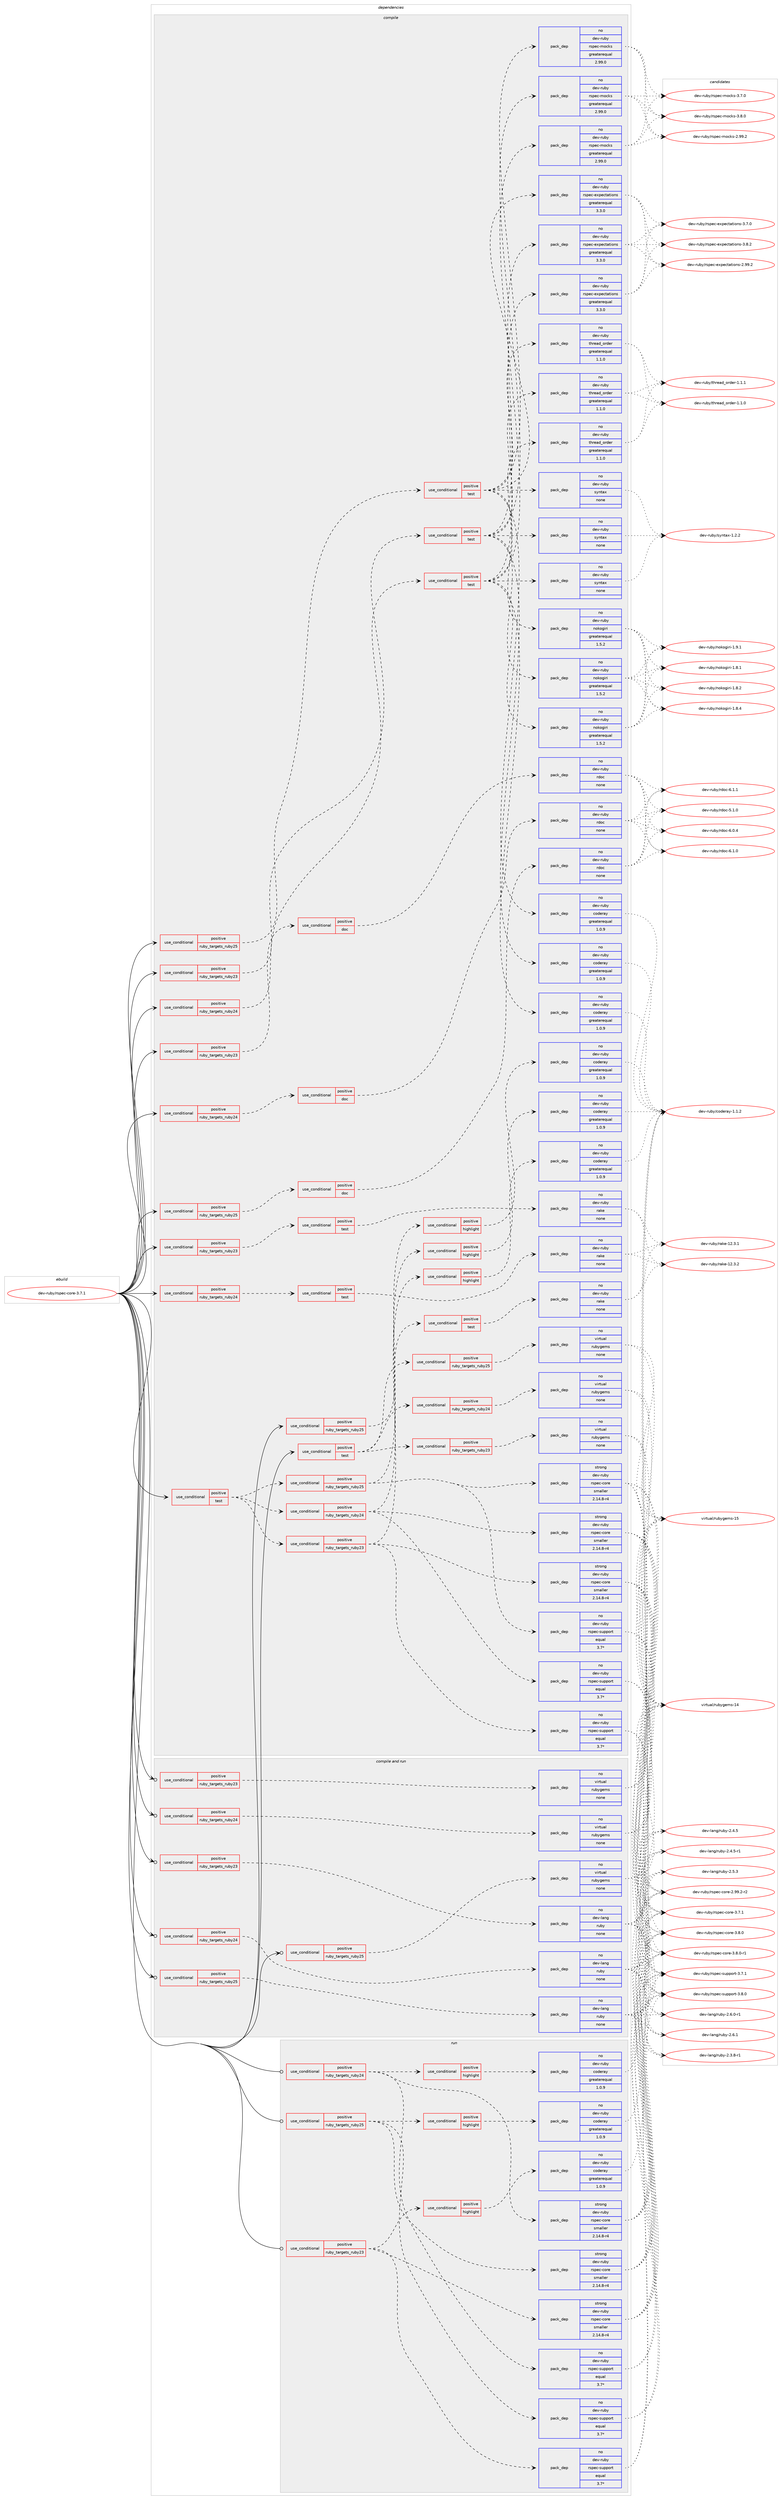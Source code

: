 digraph prolog {

# *************
# Graph options
# *************

newrank=true;
concentrate=true;
compound=true;
graph [rankdir=LR,fontname=Helvetica,fontsize=10,ranksep=1.5];#, ranksep=2.5, nodesep=0.2];
edge  [arrowhead=vee];
node  [fontname=Helvetica,fontsize=10];

# **********
# The ebuild
# **********

subgraph cluster_leftcol {
color=gray;
rank=same;
label=<<i>ebuild</i>>;
id [label="dev-ruby/rspec-core-3.7.1", color=red, width=4, href="../dev-ruby/rspec-core-3.7.1.svg"];
}

# ****************
# The dependencies
# ****************

subgraph cluster_midcol {
color=gray;
label=<<i>dependencies</i>>;
subgraph cluster_compile {
fillcolor="#eeeeee";
style=filled;
label=<<i>compile</i>>;
subgraph cond413981 {
dependency1520466 [label=<<TABLE BORDER="0" CELLBORDER="1" CELLSPACING="0" CELLPADDING="4"><TR><TD ROWSPAN="3" CELLPADDING="10">use_conditional</TD></TR><TR><TD>positive</TD></TR><TR><TD>ruby_targets_ruby23</TD></TR></TABLE>>, shape=none, color=red];
subgraph cond413982 {
dependency1520467 [label=<<TABLE BORDER="0" CELLBORDER="1" CELLSPACING="0" CELLPADDING="4"><TR><TD ROWSPAN="3" CELLPADDING="10">use_conditional</TD></TR><TR><TD>positive</TD></TR><TR><TD>doc</TD></TR></TABLE>>, shape=none, color=red];
subgraph pack1082979 {
dependency1520468 [label=<<TABLE BORDER="0" CELLBORDER="1" CELLSPACING="0" CELLPADDING="4" WIDTH="220"><TR><TD ROWSPAN="6" CELLPADDING="30">pack_dep</TD></TR><TR><TD WIDTH="110">no</TD></TR><TR><TD>dev-ruby</TD></TR><TR><TD>rdoc</TD></TR><TR><TD>none</TD></TR><TR><TD></TD></TR></TABLE>>, shape=none, color=blue];
}
dependency1520467:e -> dependency1520468:w [weight=20,style="dashed",arrowhead="vee"];
}
dependency1520466:e -> dependency1520467:w [weight=20,style="dashed",arrowhead="vee"];
}
id:e -> dependency1520466:w [weight=20,style="solid",arrowhead="vee"];
subgraph cond413983 {
dependency1520469 [label=<<TABLE BORDER="0" CELLBORDER="1" CELLSPACING="0" CELLPADDING="4"><TR><TD ROWSPAN="3" CELLPADDING="10">use_conditional</TD></TR><TR><TD>positive</TD></TR><TR><TD>ruby_targets_ruby23</TD></TR></TABLE>>, shape=none, color=red];
subgraph cond413984 {
dependency1520470 [label=<<TABLE BORDER="0" CELLBORDER="1" CELLSPACING="0" CELLPADDING="4"><TR><TD ROWSPAN="3" CELLPADDING="10">use_conditional</TD></TR><TR><TD>positive</TD></TR><TR><TD>test</TD></TR></TABLE>>, shape=none, color=red];
subgraph pack1082980 {
dependency1520471 [label=<<TABLE BORDER="0" CELLBORDER="1" CELLSPACING="0" CELLPADDING="4" WIDTH="220"><TR><TD ROWSPAN="6" CELLPADDING="30">pack_dep</TD></TR><TR><TD WIDTH="110">no</TD></TR><TR><TD>dev-ruby</TD></TR><TR><TD>nokogiri</TD></TR><TR><TD>greaterequal</TD></TR><TR><TD>1.5.2</TD></TR></TABLE>>, shape=none, color=blue];
}
dependency1520470:e -> dependency1520471:w [weight=20,style="dashed",arrowhead="vee"];
subgraph pack1082981 {
dependency1520472 [label=<<TABLE BORDER="0" CELLBORDER="1" CELLSPACING="0" CELLPADDING="4" WIDTH="220"><TR><TD ROWSPAN="6" CELLPADDING="30">pack_dep</TD></TR><TR><TD WIDTH="110">no</TD></TR><TR><TD>dev-ruby</TD></TR><TR><TD>coderay</TD></TR><TR><TD>greaterequal</TD></TR><TR><TD>1.0.9</TD></TR></TABLE>>, shape=none, color=blue];
}
dependency1520470:e -> dependency1520472:w [weight=20,style="dashed",arrowhead="vee"];
subgraph pack1082982 {
dependency1520473 [label=<<TABLE BORDER="0" CELLBORDER="1" CELLSPACING="0" CELLPADDING="4" WIDTH="220"><TR><TD ROWSPAN="6" CELLPADDING="30">pack_dep</TD></TR><TR><TD WIDTH="110">no</TD></TR><TR><TD>dev-ruby</TD></TR><TR><TD>syntax</TD></TR><TR><TD>none</TD></TR><TR><TD></TD></TR></TABLE>>, shape=none, color=blue];
}
dependency1520470:e -> dependency1520473:w [weight=20,style="dashed",arrowhead="vee"];
subgraph pack1082983 {
dependency1520474 [label=<<TABLE BORDER="0" CELLBORDER="1" CELLSPACING="0" CELLPADDING="4" WIDTH="220"><TR><TD ROWSPAN="6" CELLPADDING="30">pack_dep</TD></TR><TR><TD WIDTH="110">no</TD></TR><TR><TD>dev-ruby</TD></TR><TR><TD>thread_order</TD></TR><TR><TD>greaterequal</TD></TR><TR><TD>1.1.0</TD></TR></TABLE>>, shape=none, color=blue];
}
dependency1520470:e -> dependency1520474:w [weight=20,style="dashed",arrowhead="vee"];
subgraph pack1082984 {
dependency1520475 [label=<<TABLE BORDER="0" CELLBORDER="1" CELLSPACING="0" CELLPADDING="4" WIDTH="220"><TR><TD ROWSPAN="6" CELLPADDING="30">pack_dep</TD></TR><TR><TD WIDTH="110">no</TD></TR><TR><TD>dev-ruby</TD></TR><TR><TD>rspec-expectations</TD></TR><TR><TD>greaterequal</TD></TR><TR><TD>3.3.0</TD></TR></TABLE>>, shape=none, color=blue];
}
dependency1520470:e -> dependency1520475:w [weight=20,style="dashed",arrowhead="vee"];
subgraph pack1082985 {
dependency1520476 [label=<<TABLE BORDER="0" CELLBORDER="1" CELLSPACING="0" CELLPADDING="4" WIDTH="220"><TR><TD ROWSPAN="6" CELLPADDING="30">pack_dep</TD></TR><TR><TD WIDTH="110">no</TD></TR><TR><TD>dev-ruby</TD></TR><TR><TD>rspec-mocks</TD></TR><TR><TD>greaterequal</TD></TR><TR><TD>2.99.0</TD></TR></TABLE>>, shape=none, color=blue];
}
dependency1520470:e -> dependency1520476:w [weight=20,style="dashed",arrowhead="vee"];
}
dependency1520469:e -> dependency1520470:w [weight=20,style="dashed",arrowhead="vee"];
}
id:e -> dependency1520469:w [weight=20,style="solid",arrowhead="vee"];
subgraph cond413985 {
dependency1520477 [label=<<TABLE BORDER="0" CELLBORDER="1" CELLSPACING="0" CELLPADDING="4"><TR><TD ROWSPAN="3" CELLPADDING="10">use_conditional</TD></TR><TR><TD>positive</TD></TR><TR><TD>ruby_targets_ruby23</TD></TR></TABLE>>, shape=none, color=red];
subgraph cond413986 {
dependency1520478 [label=<<TABLE BORDER="0" CELLBORDER="1" CELLSPACING="0" CELLPADDING="4"><TR><TD ROWSPAN="3" CELLPADDING="10">use_conditional</TD></TR><TR><TD>positive</TD></TR><TR><TD>test</TD></TR></TABLE>>, shape=none, color=red];
subgraph pack1082986 {
dependency1520479 [label=<<TABLE BORDER="0" CELLBORDER="1" CELLSPACING="0" CELLPADDING="4" WIDTH="220"><TR><TD ROWSPAN="6" CELLPADDING="30">pack_dep</TD></TR><TR><TD WIDTH="110">no</TD></TR><TR><TD>dev-ruby</TD></TR><TR><TD>rake</TD></TR><TR><TD>none</TD></TR><TR><TD></TD></TR></TABLE>>, shape=none, color=blue];
}
dependency1520478:e -> dependency1520479:w [weight=20,style="dashed",arrowhead="vee"];
}
dependency1520477:e -> dependency1520478:w [weight=20,style="dashed",arrowhead="vee"];
}
id:e -> dependency1520477:w [weight=20,style="solid",arrowhead="vee"];
subgraph cond413987 {
dependency1520480 [label=<<TABLE BORDER="0" CELLBORDER="1" CELLSPACING="0" CELLPADDING="4"><TR><TD ROWSPAN="3" CELLPADDING="10">use_conditional</TD></TR><TR><TD>positive</TD></TR><TR><TD>ruby_targets_ruby24</TD></TR></TABLE>>, shape=none, color=red];
subgraph cond413988 {
dependency1520481 [label=<<TABLE BORDER="0" CELLBORDER="1" CELLSPACING="0" CELLPADDING="4"><TR><TD ROWSPAN="3" CELLPADDING="10">use_conditional</TD></TR><TR><TD>positive</TD></TR><TR><TD>doc</TD></TR></TABLE>>, shape=none, color=red];
subgraph pack1082987 {
dependency1520482 [label=<<TABLE BORDER="0" CELLBORDER="1" CELLSPACING="0" CELLPADDING="4" WIDTH="220"><TR><TD ROWSPAN="6" CELLPADDING="30">pack_dep</TD></TR><TR><TD WIDTH="110">no</TD></TR><TR><TD>dev-ruby</TD></TR><TR><TD>rdoc</TD></TR><TR><TD>none</TD></TR><TR><TD></TD></TR></TABLE>>, shape=none, color=blue];
}
dependency1520481:e -> dependency1520482:w [weight=20,style="dashed",arrowhead="vee"];
}
dependency1520480:e -> dependency1520481:w [weight=20,style="dashed",arrowhead="vee"];
}
id:e -> dependency1520480:w [weight=20,style="solid",arrowhead="vee"];
subgraph cond413989 {
dependency1520483 [label=<<TABLE BORDER="0" CELLBORDER="1" CELLSPACING="0" CELLPADDING="4"><TR><TD ROWSPAN="3" CELLPADDING="10">use_conditional</TD></TR><TR><TD>positive</TD></TR><TR><TD>ruby_targets_ruby24</TD></TR></TABLE>>, shape=none, color=red];
subgraph cond413990 {
dependency1520484 [label=<<TABLE BORDER="0" CELLBORDER="1" CELLSPACING="0" CELLPADDING="4"><TR><TD ROWSPAN="3" CELLPADDING="10">use_conditional</TD></TR><TR><TD>positive</TD></TR><TR><TD>test</TD></TR></TABLE>>, shape=none, color=red];
subgraph pack1082988 {
dependency1520485 [label=<<TABLE BORDER="0" CELLBORDER="1" CELLSPACING="0" CELLPADDING="4" WIDTH="220"><TR><TD ROWSPAN="6" CELLPADDING="30">pack_dep</TD></TR><TR><TD WIDTH="110">no</TD></TR><TR><TD>dev-ruby</TD></TR><TR><TD>nokogiri</TD></TR><TR><TD>greaterequal</TD></TR><TR><TD>1.5.2</TD></TR></TABLE>>, shape=none, color=blue];
}
dependency1520484:e -> dependency1520485:w [weight=20,style="dashed",arrowhead="vee"];
subgraph pack1082989 {
dependency1520486 [label=<<TABLE BORDER="0" CELLBORDER="1" CELLSPACING="0" CELLPADDING="4" WIDTH="220"><TR><TD ROWSPAN="6" CELLPADDING="30">pack_dep</TD></TR><TR><TD WIDTH="110">no</TD></TR><TR><TD>dev-ruby</TD></TR><TR><TD>coderay</TD></TR><TR><TD>greaterequal</TD></TR><TR><TD>1.0.9</TD></TR></TABLE>>, shape=none, color=blue];
}
dependency1520484:e -> dependency1520486:w [weight=20,style="dashed",arrowhead="vee"];
subgraph pack1082990 {
dependency1520487 [label=<<TABLE BORDER="0" CELLBORDER="1" CELLSPACING="0" CELLPADDING="4" WIDTH="220"><TR><TD ROWSPAN="6" CELLPADDING="30">pack_dep</TD></TR><TR><TD WIDTH="110">no</TD></TR><TR><TD>dev-ruby</TD></TR><TR><TD>syntax</TD></TR><TR><TD>none</TD></TR><TR><TD></TD></TR></TABLE>>, shape=none, color=blue];
}
dependency1520484:e -> dependency1520487:w [weight=20,style="dashed",arrowhead="vee"];
subgraph pack1082991 {
dependency1520488 [label=<<TABLE BORDER="0" CELLBORDER="1" CELLSPACING="0" CELLPADDING="4" WIDTH="220"><TR><TD ROWSPAN="6" CELLPADDING="30">pack_dep</TD></TR><TR><TD WIDTH="110">no</TD></TR><TR><TD>dev-ruby</TD></TR><TR><TD>thread_order</TD></TR><TR><TD>greaterequal</TD></TR><TR><TD>1.1.0</TD></TR></TABLE>>, shape=none, color=blue];
}
dependency1520484:e -> dependency1520488:w [weight=20,style="dashed",arrowhead="vee"];
subgraph pack1082992 {
dependency1520489 [label=<<TABLE BORDER="0" CELLBORDER="1" CELLSPACING="0" CELLPADDING="4" WIDTH="220"><TR><TD ROWSPAN="6" CELLPADDING="30">pack_dep</TD></TR><TR><TD WIDTH="110">no</TD></TR><TR><TD>dev-ruby</TD></TR><TR><TD>rspec-expectations</TD></TR><TR><TD>greaterequal</TD></TR><TR><TD>3.3.0</TD></TR></TABLE>>, shape=none, color=blue];
}
dependency1520484:e -> dependency1520489:w [weight=20,style="dashed",arrowhead="vee"];
subgraph pack1082993 {
dependency1520490 [label=<<TABLE BORDER="0" CELLBORDER="1" CELLSPACING="0" CELLPADDING="4" WIDTH="220"><TR><TD ROWSPAN="6" CELLPADDING="30">pack_dep</TD></TR><TR><TD WIDTH="110">no</TD></TR><TR><TD>dev-ruby</TD></TR><TR><TD>rspec-mocks</TD></TR><TR><TD>greaterequal</TD></TR><TR><TD>2.99.0</TD></TR></TABLE>>, shape=none, color=blue];
}
dependency1520484:e -> dependency1520490:w [weight=20,style="dashed",arrowhead="vee"];
}
dependency1520483:e -> dependency1520484:w [weight=20,style="dashed",arrowhead="vee"];
}
id:e -> dependency1520483:w [weight=20,style="solid",arrowhead="vee"];
subgraph cond413991 {
dependency1520491 [label=<<TABLE BORDER="0" CELLBORDER="1" CELLSPACING="0" CELLPADDING="4"><TR><TD ROWSPAN="3" CELLPADDING="10">use_conditional</TD></TR><TR><TD>positive</TD></TR><TR><TD>ruby_targets_ruby24</TD></TR></TABLE>>, shape=none, color=red];
subgraph cond413992 {
dependency1520492 [label=<<TABLE BORDER="0" CELLBORDER="1" CELLSPACING="0" CELLPADDING="4"><TR><TD ROWSPAN="3" CELLPADDING="10">use_conditional</TD></TR><TR><TD>positive</TD></TR><TR><TD>test</TD></TR></TABLE>>, shape=none, color=red];
subgraph pack1082994 {
dependency1520493 [label=<<TABLE BORDER="0" CELLBORDER="1" CELLSPACING="0" CELLPADDING="4" WIDTH="220"><TR><TD ROWSPAN="6" CELLPADDING="30">pack_dep</TD></TR><TR><TD WIDTH="110">no</TD></TR><TR><TD>dev-ruby</TD></TR><TR><TD>rake</TD></TR><TR><TD>none</TD></TR><TR><TD></TD></TR></TABLE>>, shape=none, color=blue];
}
dependency1520492:e -> dependency1520493:w [weight=20,style="dashed",arrowhead="vee"];
}
dependency1520491:e -> dependency1520492:w [weight=20,style="dashed",arrowhead="vee"];
}
id:e -> dependency1520491:w [weight=20,style="solid",arrowhead="vee"];
subgraph cond413993 {
dependency1520494 [label=<<TABLE BORDER="0" CELLBORDER="1" CELLSPACING="0" CELLPADDING="4"><TR><TD ROWSPAN="3" CELLPADDING="10">use_conditional</TD></TR><TR><TD>positive</TD></TR><TR><TD>ruby_targets_ruby25</TD></TR></TABLE>>, shape=none, color=red];
subgraph cond413994 {
dependency1520495 [label=<<TABLE BORDER="0" CELLBORDER="1" CELLSPACING="0" CELLPADDING="4"><TR><TD ROWSPAN="3" CELLPADDING="10">use_conditional</TD></TR><TR><TD>positive</TD></TR><TR><TD>doc</TD></TR></TABLE>>, shape=none, color=red];
subgraph pack1082995 {
dependency1520496 [label=<<TABLE BORDER="0" CELLBORDER="1" CELLSPACING="0" CELLPADDING="4" WIDTH="220"><TR><TD ROWSPAN="6" CELLPADDING="30">pack_dep</TD></TR><TR><TD WIDTH="110">no</TD></TR><TR><TD>dev-ruby</TD></TR><TR><TD>rdoc</TD></TR><TR><TD>none</TD></TR><TR><TD></TD></TR></TABLE>>, shape=none, color=blue];
}
dependency1520495:e -> dependency1520496:w [weight=20,style="dashed",arrowhead="vee"];
}
dependency1520494:e -> dependency1520495:w [weight=20,style="dashed",arrowhead="vee"];
}
id:e -> dependency1520494:w [weight=20,style="solid",arrowhead="vee"];
subgraph cond413995 {
dependency1520497 [label=<<TABLE BORDER="0" CELLBORDER="1" CELLSPACING="0" CELLPADDING="4"><TR><TD ROWSPAN="3" CELLPADDING="10">use_conditional</TD></TR><TR><TD>positive</TD></TR><TR><TD>ruby_targets_ruby25</TD></TR></TABLE>>, shape=none, color=red];
subgraph cond413996 {
dependency1520498 [label=<<TABLE BORDER="0" CELLBORDER="1" CELLSPACING="0" CELLPADDING="4"><TR><TD ROWSPAN="3" CELLPADDING="10">use_conditional</TD></TR><TR><TD>positive</TD></TR><TR><TD>test</TD></TR></TABLE>>, shape=none, color=red];
subgraph pack1082996 {
dependency1520499 [label=<<TABLE BORDER="0" CELLBORDER="1" CELLSPACING="0" CELLPADDING="4" WIDTH="220"><TR><TD ROWSPAN="6" CELLPADDING="30">pack_dep</TD></TR><TR><TD WIDTH="110">no</TD></TR><TR><TD>dev-ruby</TD></TR><TR><TD>nokogiri</TD></TR><TR><TD>greaterequal</TD></TR><TR><TD>1.5.2</TD></TR></TABLE>>, shape=none, color=blue];
}
dependency1520498:e -> dependency1520499:w [weight=20,style="dashed",arrowhead="vee"];
subgraph pack1082997 {
dependency1520500 [label=<<TABLE BORDER="0" CELLBORDER="1" CELLSPACING="0" CELLPADDING="4" WIDTH="220"><TR><TD ROWSPAN="6" CELLPADDING="30">pack_dep</TD></TR><TR><TD WIDTH="110">no</TD></TR><TR><TD>dev-ruby</TD></TR><TR><TD>coderay</TD></TR><TR><TD>greaterequal</TD></TR><TR><TD>1.0.9</TD></TR></TABLE>>, shape=none, color=blue];
}
dependency1520498:e -> dependency1520500:w [weight=20,style="dashed",arrowhead="vee"];
subgraph pack1082998 {
dependency1520501 [label=<<TABLE BORDER="0" CELLBORDER="1" CELLSPACING="0" CELLPADDING="4" WIDTH="220"><TR><TD ROWSPAN="6" CELLPADDING="30">pack_dep</TD></TR><TR><TD WIDTH="110">no</TD></TR><TR><TD>dev-ruby</TD></TR><TR><TD>syntax</TD></TR><TR><TD>none</TD></TR><TR><TD></TD></TR></TABLE>>, shape=none, color=blue];
}
dependency1520498:e -> dependency1520501:w [weight=20,style="dashed",arrowhead="vee"];
subgraph pack1082999 {
dependency1520502 [label=<<TABLE BORDER="0" CELLBORDER="1" CELLSPACING="0" CELLPADDING="4" WIDTH="220"><TR><TD ROWSPAN="6" CELLPADDING="30">pack_dep</TD></TR><TR><TD WIDTH="110">no</TD></TR><TR><TD>dev-ruby</TD></TR><TR><TD>thread_order</TD></TR><TR><TD>greaterequal</TD></TR><TR><TD>1.1.0</TD></TR></TABLE>>, shape=none, color=blue];
}
dependency1520498:e -> dependency1520502:w [weight=20,style="dashed",arrowhead="vee"];
subgraph pack1083000 {
dependency1520503 [label=<<TABLE BORDER="0" CELLBORDER="1" CELLSPACING="0" CELLPADDING="4" WIDTH="220"><TR><TD ROWSPAN="6" CELLPADDING="30">pack_dep</TD></TR><TR><TD WIDTH="110">no</TD></TR><TR><TD>dev-ruby</TD></TR><TR><TD>rspec-expectations</TD></TR><TR><TD>greaterequal</TD></TR><TR><TD>3.3.0</TD></TR></TABLE>>, shape=none, color=blue];
}
dependency1520498:e -> dependency1520503:w [weight=20,style="dashed",arrowhead="vee"];
subgraph pack1083001 {
dependency1520504 [label=<<TABLE BORDER="0" CELLBORDER="1" CELLSPACING="0" CELLPADDING="4" WIDTH="220"><TR><TD ROWSPAN="6" CELLPADDING="30">pack_dep</TD></TR><TR><TD WIDTH="110">no</TD></TR><TR><TD>dev-ruby</TD></TR><TR><TD>rspec-mocks</TD></TR><TR><TD>greaterequal</TD></TR><TR><TD>2.99.0</TD></TR></TABLE>>, shape=none, color=blue];
}
dependency1520498:e -> dependency1520504:w [weight=20,style="dashed",arrowhead="vee"];
}
dependency1520497:e -> dependency1520498:w [weight=20,style="dashed",arrowhead="vee"];
}
id:e -> dependency1520497:w [weight=20,style="solid",arrowhead="vee"];
subgraph cond413997 {
dependency1520505 [label=<<TABLE BORDER="0" CELLBORDER="1" CELLSPACING="0" CELLPADDING="4"><TR><TD ROWSPAN="3" CELLPADDING="10">use_conditional</TD></TR><TR><TD>positive</TD></TR><TR><TD>ruby_targets_ruby25</TD></TR></TABLE>>, shape=none, color=red];
subgraph cond413998 {
dependency1520506 [label=<<TABLE BORDER="0" CELLBORDER="1" CELLSPACING="0" CELLPADDING="4"><TR><TD ROWSPAN="3" CELLPADDING="10">use_conditional</TD></TR><TR><TD>positive</TD></TR><TR><TD>test</TD></TR></TABLE>>, shape=none, color=red];
subgraph pack1083002 {
dependency1520507 [label=<<TABLE BORDER="0" CELLBORDER="1" CELLSPACING="0" CELLPADDING="4" WIDTH="220"><TR><TD ROWSPAN="6" CELLPADDING="30">pack_dep</TD></TR><TR><TD WIDTH="110">no</TD></TR><TR><TD>dev-ruby</TD></TR><TR><TD>rake</TD></TR><TR><TD>none</TD></TR><TR><TD></TD></TR></TABLE>>, shape=none, color=blue];
}
dependency1520506:e -> dependency1520507:w [weight=20,style="dashed",arrowhead="vee"];
}
dependency1520505:e -> dependency1520506:w [weight=20,style="dashed",arrowhead="vee"];
}
id:e -> dependency1520505:w [weight=20,style="solid",arrowhead="vee"];
subgraph cond413999 {
dependency1520508 [label=<<TABLE BORDER="0" CELLBORDER="1" CELLSPACING="0" CELLPADDING="4"><TR><TD ROWSPAN="3" CELLPADDING="10">use_conditional</TD></TR><TR><TD>positive</TD></TR><TR><TD>test</TD></TR></TABLE>>, shape=none, color=red];
subgraph cond414000 {
dependency1520509 [label=<<TABLE BORDER="0" CELLBORDER="1" CELLSPACING="0" CELLPADDING="4"><TR><TD ROWSPAN="3" CELLPADDING="10">use_conditional</TD></TR><TR><TD>positive</TD></TR><TR><TD>ruby_targets_ruby23</TD></TR></TABLE>>, shape=none, color=red];
subgraph pack1083003 {
dependency1520510 [label=<<TABLE BORDER="0" CELLBORDER="1" CELLSPACING="0" CELLPADDING="4" WIDTH="220"><TR><TD ROWSPAN="6" CELLPADDING="30">pack_dep</TD></TR><TR><TD WIDTH="110">no</TD></TR><TR><TD>dev-ruby</TD></TR><TR><TD>rspec-support</TD></TR><TR><TD>equal</TD></TR><TR><TD>3.7*</TD></TR></TABLE>>, shape=none, color=blue];
}
dependency1520509:e -> dependency1520510:w [weight=20,style="dashed",arrowhead="vee"];
subgraph pack1083004 {
dependency1520511 [label=<<TABLE BORDER="0" CELLBORDER="1" CELLSPACING="0" CELLPADDING="4" WIDTH="220"><TR><TD ROWSPAN="6" CELLPADDING="30">pack_dep</TD></TR><TR><TD WIDTH="110">strong</TD></TR><TR><TD>dev-ruby</TD></TR><TR><TD>rspec-core</TD></TR><TR><TD>smaller</TD></TR><TR><TD>2.14.8-r4</TD></TR></TABLE>>, shape=none, color=blue];
}
dependency1520509:e -> dependency1520511:w [weight=20,style="dashed",arrowhead="vee"];
subgraph cond414001 {
dependency1520512 [label=<<TABLE BORDER="0" CELLBORDER="1" CELLSPACING="0" CELLPADDING="4"><TR><TD ROWSPAN="3" CELLPADDING="10">use_conditional</TD></TR><TR><TD>positive</TD></TR><TR><TD>highlight</TD></TR></TABLE>>, shape=none, color=red];
subgraph pack1083005 {
dependency1520513 [label=<<TABLE BORDER="0" CELLBORDER="1" CELLSPACING="0" CELLPADDING="4" WIDTH="220"><TR><TD ROWSPAN="6" CELLPADDING="30">pack_dep</TD></TR><TR><TD WIDTH="110">no</TD></TR><TR><TD>dev-ruby</TD></TR><TR><TD>coderay</TD></TR><TR><TD>greaterequal</TD></TR><TR><TD>1.0.9</TD></TR></TABLE>>, shape=none, color=blue];
}
dependency1520512:e -> dependency1520513:w [weight=20,style="dashed",arrowhead="vee"];
}
dependency1520509:e -> dependency1520512:w [weight=20,style="dashed",arrowhead="vee"];
}
dependency1520508:e -> dependency1520509:w [weight=20,style="dashed",arrowhead="vee"];
subgraph cond414002 {
dependency1520514 [label=<<TABLE BORDER="0" CELLBORDER="1" CELLSPACING="0" CELLPADDING="4"><TR><TD ROWSPAN="3" CELLPADDING="10">use_conditional</TD></TR><TR><TD>positive</TD></TR><TR><TD>ruby_targets_ruby24</TD></TR></TABLE>>, shape=none, color=red];
subgraph pack1083006 {
dependency1520515 [label=<<TABLE BORDER="0" CELLBORDER="1" CELLSPACING="0" CELLPADDING="4" WIDTH="220"><TR><TD ROWSPAN="6" CELLPADDING="30">pack_dep</TD></TR><TR><TD WIDTH="110">no</TD></TR><TR><TD>dev-ruby</TD></TR><TR><TD>rspec-support</TD></TR><TR><TD>equal</TD></TR><TR><TD>3.7*</TD></TR></TABLE>>, shape=none, color=blue];
}
dependency1520514:e -> dependency1520515:w [weight=20,style="dashed",arrowhead="vee"];
subgraph pack1083007 {
dependency1520516 [label=<<TABLE BORDER="0" CELLBORDER="1" CELLSPACING="0" CELLPADDING="4" WIDTH="220"><TR><TD ROWSPAN="6" CELLPADDING="30">pack_dep</TD></TR><TR><TD WIDTH="110">strong</TD></TR><TR><TD>dev-ruby</TD></TR><TR><TD>rspec-core</TD></TR><TR><TD>smaller</TD></TR><TR><TD>2.14.8-r4</TD></TR></TABLE>>, shape=none, color=blue];
}
dependency1520514:e -> dependency1520516:w [weight=20,style="dashed",arrowhead="vee"];
subgraph cond414003 {
dependency1520517 [label=<<TABLE BORDER="0" CELLBORDER="1" CELLSPACING="0" CELLPADDING="4"><TR><TD ROWSPAN="3" CELLPADDING="10">use_conditional</TD></TR><TR><TD>positive</TD></TR><TR><TD>highlight</TD></TR></TABLE>>, shape=none, color=red];
subgraph pack1083008 {
dependency1520518 [label=<<TABLE BORDER="0" CELLBORDER="1" CELLSPACING="0" CELLPADDING="4" WIDTH="220"><TR><TD ROWSPAN="6" CELLPADDING="30">pack_dep</TD></TR><TR><TD WIDTH="110">no</TD></TR><TR><TD>dev-ruby</TD></TR><TR><TD>coderay</TD></TR><TR><TD>greaterequal</TD></TR><TR><TD>1.0.9</TD></TR></TABLE>>, shape=none, color=blue];
}
dependency1520517:e -> dependency1520518:w [weight=20,style="dashed",arrowhead="vee"];
}
dependency1520514:e -> dependency1520517:w [weight=20,style="dashed",arrowhead="vee"];
}
dependency1520508:e -> dependency1520514:w [weight=20,style="dashed",arrowhead="vee"];
subgraph cond414004 {
dependency1520519 [label=<<TABLE BORDER="0" CELLBORDER="1" CELLSPACING="0" CELLPADDING="4"><TR><TD ROWSPAN="3" CELLPADDING="10">use_conditional</TD></TR><TR><TD>positive</TD></TR><TR><TD>ruby_targets_ruby25</TD></TR></TABLE>>, shape=none, color=red];
subgraph pack1083009 {
dependency1520520 [label=<<TABLE BORDER="0" CELLBORDER="1" CELLSPACING="0" CELLPADDING="4" WIDTH="220"><TR><TD ROWSPAN="6" CELLPADDING="30">pack_dep</TD></TR><TR><TD WIDTH="110">no</TD></TR><TR><TD>dev-ruby</TD></TR><TR><TD>rspec-support</TD></TR><TR><TD>equal</TD></TR><TR><TD>3.7*</TD></TR></TABLE>>, shape=none, color=blue];
}
dependency1520519:e -> dependency1520520:w [weight=20,style="dashed",arrowhead="vee"];
subgraph pack1083010 {
dependency1520521 [label=<<TABLE BORDER="0" CELLBORDER="1" CELLSPACING="0" CELLPADDING="4" WIDTH="220"><TR><TD ROWSPAN="6" CELLPADDING="30">pack_dep</TD></TR><TR><TD WIDTH="110">strong</TD></TR><TR><TD>dev-ruby</TD></TR><TR><TD>rspec-core</TD></TR><TR><TD>smaller</TD></TR><TR><TD>2.14.8-r4</TD></TR></TABLE>>, shape=none, color=blue];
}
dependency1520519:e -> dependency1520521:w [weight=20,style="dashed",arrowhead="vee"];
subgraph cond414005 {
dependency1520522 [label=<<TABLE BORDER="0" CELLBORDER="1" CELLSPACING="0" CELLPADDING="4"><TR><TD ROWSPAN="3" CELLPADDING="10">use_conditional</TD></TR><TR><TD>positive</TD></TR><TR><TD>highlight</TD></TR></TABLE>>, shape=none, color=red];
subgraph pack1083011 {
dependency1520523 [label=<<TABLE BORDER="0" CELLBORDER="1" CELLSPACING="0" CELLPADDING="4" WIDTH="220"><TR><TD ROWSPAN="6" CELLPADDING="30">pack_dep</TD></TR><TR><TD WIDTH="110">no</TD></TR><TR><TD>dev-ruby</TD></TR><TR><TD>coderay</TD></TR><TR><TD>greaterequal</TD></TR><TR><TD>1.0.9</TD></TR></TABLE>>, shape=none, color=blue];
}
dependency1520522:e -> dependency1520523:w [weight=20,style="dashed",arrowhead="vee"];
}
dependency1520519:e -> dependency1520522:w [weight=20,style="dashed",arrowhead="vee"];
}
dependency1520508:e -> dependency1520519:w [weight=20,style="dashed",arrowhead="vee"];
}
id:e -> dependency1520508:w [weight=20,style="solid",arrowhead="vee"];
subgraph cond414006 {
dependency1520524 [label=<<TABLE BORDER="0" CELLBORDER="1" CELLSPACING="0" CELLPADDING="4"><TR><TD ROWSPAN="3" CELLPADDING="10">use_conditional</TD></TR><TR><TD>positive</TD></TR><TR><TD>test</TD></TR></TABLE>>, shape=none, color=red];
subgraph cond414007 {
dependency1520525 [label=<<TABLE BORDER="0" CELLBORDER="1" CELLSPACING="0" CELLPADDING="4"><TR><TD ROWSPAN="3" CELLPADDING="10">use_conditional</TD></TR><TR><TD>positive</TD></TR><TR><TD>ruby_targets_ruby23</TD></TR></TABLE>>, shape=none, color=red];
subgraph pack1083012 {
dependency1520526 [label=<<TABLE BORDER="0" CELLBORDER="1" CELLSPACING="0" CELLPADDING="4" WIDTH="220"><TR><TD ROWSPAN="6" CELLPADDING="30">pack_dep</TD></TR><TR><TD WIDTH="110">no</TD></TR><TR><TD>virtual</TD></TR><TR><TD>rubygems</TD></TR><TR><TD>none</TD></TR><TR><TD></TD></TR></TABLE>>, shape=none, color=blue];
}
dependency1520525:e -> dependency1520526:w [weight=20,style="dashed",arrowhead="vee"];
}
dependency1520524:e -> dependency1520525:w [weight=20,style="dashed",arrowhead="vee"];
subgraph cond414008 {
dependency1520527 [label=<<TABLE BORDER="0" CELLBORDER="1" CELLSPACING="0" CELLPADDING="4"><TR><TD ROWSPAN="3" CELLPADDING="10">use_conditional</TD></TR><TR><TD>positive</TD></TR><TR><TD>ruby_targets_ruby24</TD></TR></TABLE>>, shape=none, color=red];
subgraph pack1083013 {
dependency1520528 [label=<<TABLE BORDER="0" CELLBORDER="1" CELLSPACING="0" CELLPADDING="4" WIDTH="220"><TR><TD ROWSPAN="6" CELLPADDING="30">pack_dep</TD></TR><TR><TD WIDTH="110">no</TD></TR><TR><TD>virtual</TD></TR><TR><TD>rubygems</TD></TR><TR><TD>none</TD></TR><TR><TD></TD></TR></TABLE>>, shape=none, color=blue];
}
dependency1520527:e -> dependency1520528:w [weight=20,style="dashed",arrowhead="vee"];
}
dependency1520524:e -> dependency1520527:w [weight=20,style="dashed",arrowhead="vee"];
subgraph cond414009 {
dependency1520529 [label=<<TABLE BORDER="0" CELLBORDER="1" CELLSPACING="0" CELLPADDING="4"><TR><TD ROWSPAN="3" CELLPADDING="10">use_conditional</TD></TR><TR><TD>positive</TD></TR><TR><TD>ruby_targets_ruby25</TD></TR></TABLE>>, shape=none, color=red];
subgraph pack1083014 {
dependency1520530 [label=<<TABLE BORDER="0" CELLBORDER="1" CELLSPACING="0" CELLPADDING="4" WIDTH="220"><TR><TD ROWSPAN="6" CELLPADDING="30">pack_dep</TD></TR><TR><TD WIDTH="110">no</TD></TR><TR><TD>virtual</TD></TR><TR><TD>rubygems</TD></TR><TR><TD>none</TD></TR><TR><TD></TD></TR></TABLE>>, shape=none, color=blue];
}
dependency1520529:e -> dependency1520530:w [weight=20,style="dashed",arrowhead="vee"];
}
dependency1520524:e -> dependency1520529:w [weight=20,style="dashed",arrowhead="vee"];
}
id:e -> dependency1520524:w [weight=20,style="solid",arrowhead="vee"];
}
subgraph cluster_compileandrun {
fillcolor="#eeeeee";
style=filled;
label=<<i>compile and run</i>>;
subgraph cond414010 {
dependency1520531 [label=<<TABLE BORDER="0" CELLBORDER="1" CELLSPACING="0" CELLPADDING="4"><TR><TD ROWSPAN="3" CELLPADDING="10">use_conditional</TD></TR><TR><TD>positive</TD></TR><TR><TD>ruby_targets_ruby23</TD></TR></TABLE>>, shape=none, color=red];
subgraph pack1083015 {
dependency1520532 [label=<<TABLE BORDER="0" CELLBORDER="1" CELLSPACING="0" CELLPADDING="4" WIDTH="220"><TR><TD ROWSPAN="6" CELLPADDING="30">pack_dep</TD></TR><TR><TD WIDTH="110">no</TD></TR><TR><TD>dev-lang</TD></TR><TR><TD>ruby</TD></TR><TR><TD>none</TD></TR><TR><TD></TD></TR></TABLE>>, shape=none, color=blue];
}
dependency1520531:e -> dependency1520532:w [weight=20,style="dashed",arrowhead="vee"];
}
id:e -> dependency1520531:w [weight=20,style="solid",arrowhead="odotvee"];
subgraph cond414011 {
dependency1520533 [label=<<TABLE BORDER="0" CELLBORDER="1" CELLSPACING="0" CELLPADDING="4"><TR><TD ROWSPAN="3" CELLPADDING="10">use_conditional</TD></TR><TR><TD>positive</TD></TR><TR><TD>ruby_targets_ruby23</TD></TR></TABLE>>, shape=none, color=red];
subgraph pack1083016 {
dependency1520534 [label=<<TABLE BORDER="0" CELLBORDER="1" CELLSPACING="0" CELLPADDING="4" WIDTH="220"><TR><TD ROWSPAN="6" CELLPADDING="30">pack_dep</TD></TR><TR><TD WIDTH="110">no</TD></TR><TR><TD>virtual</TD></TR><TR><TD>rubygems</TD></TR><TR><TD>none</TD></TR><TR><TD></TD></TR></TABLE>>, shape=none, color=blue];
}
dependency1520533:e -> dependency1520534:w [weight=20,style="dashed",arrowhead="vee"];
}
id:e -> dependency1520533:w [weight=20,style="solid",arrowhead="odotvee"];
subgraph cond414012 {
dependency1520535 [label=<<TABLE BORDER="0" CELLBORDER="1" CELLSPACING="0" CELLPADDING="4"><TR><TD ROWSPAN="3" CELLPADDING="10">use_conditional</TD></TR><TR><TD>positive</TD></TR><TR><TD>ruby_targets_ruby24</TD></TR></TABLE>>, shape=none, color=red];
subgraph pack1083017 {
dependency1520536 [label=<<TABLE BORDER="0" CELLBORDER="1" CELLSPACING="0" CELLPADDING="4" WIDTH="220"><TR><TD ROWSPAN="6" CELLPADDING="30">pack_dep</TD></TR><TR><TD WIDTH="110">no</TD></TR><TR><TD>dev-lang</TD></TR><TR><TD>ruby</TD></TR><TR><TD>none</TD></TR><TR><TD></TD></TR></TABLE>>, shape=none, color=blue];
}
dependency1520535:e -> dependency1520536:w [weight=20,style="dashed",arrowhead="vee"];
}
id:e -> dependency1520535:w [weight=20,style="solid",arrowhead="odotvee"];
subgraph cond414013 {
dependency1520537 [label=<<TABLE BORDER="0" CELLBORDER="1" CELLSPACING="0" CELLPADDING="4"><TR><TD ROWSPAN="3" CELLPADDING="10">use_conditional</TD></TR><TR><TD>positive</TD></TR><TR><TD>ruby_targets_ruby24</TD></TR></TABLE>>, shape=none, color=red];
subgraph pack1083018 {
dependency1520538 [label=<<TABLE BORDER="0" CELLBORDER="1" CELLSPACING="0" CELLPADDING="4" WIDTH="220"><TR><TD ROWSPAN="6" CELLPADDING="30">pack_dep</TD></TR><TR><TD WIDTH="110">no</TD></TR><TR><TD>virtual</TD></TR><TR><TD>rubygems</TD></TR><TR><TD>none</TD></TR><TR><TD></TD></TR></TABLE>>, shape=none, color=blue];
}
dependency1520537:e -> dependency1520538:w [weight=20,style="dashed",arrowhead="vee"];
}
id:e -> dependency1520537:w [weight=20,style="solid",arrowhead="odotvee"];
subgraph cond414014 {
dependency1520539 [label=<<TABLE BORDER="0" CELLBORDER="1" CELLSPACING="0" CELLPADDING="4"><TR><TD ROWSPAN="3" CELLPADDING="10">use_conditional</TD></TR><TR><TD>positive</TD></TR><TR><TD>ruby_targets_ruby25</TD></TR></TABLE>>, shape=none, color=red];
subgraph pack1083019 {
dependency1520540 [label=<<TABLE BORDER="0" CELLBORDER="1" CELLSPACING="0" CELLPADDING="4" WIDTH="220"><TR><TD ROWSPAN="6" CELLPADDING="30">pack_dep</TD></TR><TR><TD WIDTH="110">no</TD></TR><TR><TD>dev-lang</TD></TR><TR><TD>ruby</TD></TR><TR><TD>none</TD></TR><TR><TD></TD></TR></TABLE>>, shape=none, color=blue];
}
dependency1520539:e -> dependency1520540:w [weight=20,style="dashed",arrowhead="vee"];
}
id:e -> dependency1520539:w [weight=20,style="solid",arrowhead="odotvee"];
subgraph cond414015 {
dependency1520541 [label=<<TABLE BORDER="0" CELLBORDER="1" CELLSPACING="0" CELLPADDING="4"><TR><TD ROWSPAN="3" CELLPADDING="10">use_conditional</TD></TR><TR><TD>positive</TD></TR><TR><TD>ruby_targets_ruby25</TD></TR></TABLE>>, shape=none, color=red];
subgraph pack1083020 {
dependency1520542 [label=<<TABLE BORDER="0" CELLBORDER="1" CELLSPACING="0" CELLPADDING="4" WIDTH="220"><TR><TD ROWSPAN="6" CELLPADDING="30">pack_dep</TD></TR><TR><TD WIDTH="110">no</TD></TR><TR><TD>virtual</TD></TR><TR><TD>rubygems</TD></TR><TR><TD>none</TD></TR><TR><TD></TD></TR></TABLE>>, shape=none, color=blue];
}
dependency1520541:e -> dependency1520542:w [weight=20,style="dashed",arrowhead="vee"];
}
id:e -> dependency1520541:w [weight=20,style="solid",arrowhead="odotvee"];
}
subgraph cluster_run {
fillcolor="#eeeeee";
style=filled;
label=<<i>run</i>>;
subgraph cond414016 {
dependency1520543 [label=<<TABLE BORDER="0" CELLBORDER="1" CELLSPACING="0" CELLPADDING="4"><TR><TD ROWSPAN="3" CELLPADDING="10">use_conditional</TD></TR><TR><TD>positive</TD></TR><TR><TD>ruby_targets_ruby23</TD></TR></TABLE>>, shape=none, color=red];
subgraph pack1083021 {
dependency1520544 [label=<<TABLE BORDER="0" CELLBORDER="1" CELLSPACING="0" CELLPADDING="4" WIDTH="220"><TR><TD ROWSPAN="6" CELLPADDING="30">pack_dep</TD></TR><TR><TD WIDTH="110">no</TD></TR><TR><TD>dev-ruby</TD></TR><TR><TD>rspec-support</TD></TR><TR><TD>equal</TD></TR><TR><TD>3.7*</TD></TR></TABLE>>, shape=none, color=blue];
}
dependency1520543:e -> dependency1520544:w [weight=20,style="dashed",arrowhead="vee"];
subgraph pack1083022 {
dependency1520545 [label=<<TABLE BORDER="0" CELLBORDER="1" CELLSPACING="0" CELLPADDING="4" WIDTH="220"><TR><TD ROWSPAN="6" CELLPADDING="30">pack_dep</TD></TR><TR><TD WIDTH="110">strong</TD></TR><TR><TD>dev-ruby</TD></TR><TR><TD>rspec-core</TD></TR><TR><TD>smaller</TD></TR><TR><TD>2.14.8-r4</TD></TR></TABLE>>, shape=none, color=blue];
}
dependency1520543:e -> dependency1520545:w [weight=20,style="dashed",arrowhead="vee"];
subgraph cond414017 {
dependency1520546 [label=<<TABLE BORDER="0" CELLBORDER="1" CELLSPACING="0" CELLPADDING="4"><TR><TD ROWSPAN="3" CELLPADDING="10">use_conditional</TD></TR><TR><TD>positive</TD></TR><TR><TD>highlight</TD></TR></TABLE>>, shape=none, color=red];
subgraph pack1083023 {
dependency1520547 [label=<<TABLE BORDER="0" CELLBORDER="1" CELLSPACING="0" CELLPADDING="4" WIDTH="220"><TR><TD ROWSPAN="6" CELLPADDING="30">pack_dep</TD></TR><TR><TD WIDTH="110">no</TD></TR><TR><TD>dev-ruby</TD></TR><TR><TD>coderay</TD></TR><TR><TD>greaterequal</TD></TR><TR><TD>1.0.9</TD></TR></TABLE>>, shape=none, color=blue];
}
dependency1520546:e -> dependency1520547:w [weight=20,style="dashed",arrowhead="vee"];
}
dependency1520543:e -> dependency1520546:w [weight=20,style="dashed",arrowhead="vee"];
}
id:e -> dependency1520543:w [weight=20,style="solid",arrowhead="odot"];
subgraph cond414018 {
dependency1520548 [label=<<TABLE BORDER="0" CELLBORDER="1" CELLSPACING="0" CELLPADDING="4"><TR><TD ROWSPAN="3" CELLPADDING="10">use_conditional</TD></TR><TR><TD>positive</TD></TR><TR><TD>ruby_targets_ruby24</TD></TR></TABLE>>, shape=none, color=red];
subgraph pack1083024 {
dependency1520549 [label=<<TABLE BORDER="0" CELLBORDER="1" CELLSPACING="0" CELLPADDING="4" WIDTH="220"><TR><TD ROWSPAN="6" CELLPADDING="30">pack_dep</TD></TR><TR><TD WIDTH="110">no</TD></TR><TR><TD>dev-ruby</TD></TR><TR><TD>rspec-support</TD></TR><TR><TD>equal</TD></TR><TR><TD>3.7*</TD></TR></TABLE>>, shape=none, color=blue];
}
dependency1520548:e -> dependency1520549:w [weight=20,style="dashed",arrowhead="vee"];
subgraph pack1083025 {
dependency1520550 [label=<<TABLE BORDER="0" CELLBORDER="1" CELLSPACING="0" CELLPADDING="4" WIDTH="220"><TR><TD ROWSPAN="6" CELLPADDING="30">pack_dep</TD></TR><TR><TD WIDTH="110">strong</TD></TR><TR><TD>dev-ruby</TD></TR><TR><TD>rspec-core</TD></TR><TR><TD>smaller</TD></TR><TR><TD>2.14.8-r4</TD></TR></TABLE>>, shape=none, color=blue];
}
dependency1520548:e -> dependency1520550:w [weight=20,style="dashed",arrowhead="vee"];
subgraph cond414019 {
dependency1520551 [label=<<TABLE BORDER="0" CELLBORDER="1" CELLSPACING="0" CELLPADDING="4"><TR><TD ROWSPAN="3" CELLPADDING="10">use_conditional</TD></TR><TR><TD>positive</TD></TR><TR><TD>highlight</TD></TR></TABLE>>, shape=none, color=red];
subgraph pack1083026 {
dependency1520552 [label=<<TABLE BORDER="0" CELLBORDER="1" CELLSPACING="0" CELLPADDING="4" WIDTH="220"><TR><TD ROWSPAN="6" CELLPADDING="30">pack_dep</TD></TR><TR><TD WIDTH="110">no</TD></TR><TR><TD>dev-ruby</TD></TR><TR><TD>coderay</TD></TR><TR><TD>greaterequal</TD></TR><TR><TD>1.0.9</TD></TR></TABLE>>, shape=none, color=blue];
}
dependency1520551:e -> dependency1520552:w [weight=20,style="dashed",arrowhead="vee"];
}
dependency1520548:e -> dependency1520551:w [weight=20,style="dashed",arrowhead="vee"];
}
id:e -> dependency1520548:w [weight=20,style="solid",arrowhead="odot"];
subgraph cond414020 {
dependency1520553 [label=<<TABLE BORDER="0" CELLBORDER="1" CELLSPACING="0" CELLPADDING="4"><TR><TD ROWSPAN="3" CELLPADDING="10">use_conditional</TD></TR><TR><TD>positive</TD></TR><TR><TD>ruby_targets_ruby25</TD></TR></TABLE>>, shape=none, color=red];
subgraph pack1083027 {
dependency1520554 [label=<<TABLE BORDER="0" CELLBORDER="1" CELLSPACING="0" CELLPADDING="4" WIDTH="220"><TR><TD ROWSPAN="6" CELLPADDING="30">pack_dep</TD></TR><TR><TD WIDTH="110">no</TD></TR><TR><TD>dev-ruby</TD></TR><TR><TD>rspec-support</TD></TR><TR><TD>equal</TD></TR><TR><TD>3.7*</TD></TR></TABLE>>, shape=none, color=blue];
}
dependency1520553:e -> dependency1520554:w [weight=20,style="dashed",arrowhead="vee"];
subgraph pack1083028 {
dependency1520555 [label=<<TABLE BORDER="0" CELLBORDER="1" CELLSPACING="0" CELLPADDING="4" WIDTH="220"><TR><TD ROWSPAN="6" CELLPADDING="30">pack_dep</TD></TR><TR><TD WIDTH="110">strong</TD></TR><TR><TD>dev-ruby</TD></TR><TR><TD>rspec-core</TD></TR><TR><TD>smaller</TD></TR><TR><TD>2.14.8-r4</TD></TR></TABLE>>, shape=none, color=blue];
}
dependency1520553:e -> dependency1520555:w [weight=20,style="dashed",arrowhead="vee"];
subgraph cond414021 {
dependency1520556 [label=<<TABLE BORDER="0" CELLBORDER="1" CELLSPACING="0" CELLPADDING="4"><TR><TD ROWSPAN="3" CELLPADDING="10">use_conditional</TD></TR><TR><TD>positive</TD></TR><TR><TD>highlight</TD></TR></TABLE>>, shape=none, color=red];
subgraph pack1083029 {
dependency1520557 [label=<<TABLE BORDER="0" CELLBORDER="1" CELLSPACING="0" CELLPADDING="4" WIDTH="220"><TR><TD ROWSPAN="6" CELLPADDING="30">pack_dep</TD></TR><TR><TD WIDTH="110">no</TD></TR><TR><TD>dev-ruby</TD></TR><TR><TD>coderay</TD></TR><TR><TD>greaterequal</TD></TR><TR><TD>1.0.9</TD></TR></TABLE>>, shape=none, color=blue];
}
dependency1520556:e -> dependency1520557:w [weight=20,style="dashed",arrowhead="vee"];
}
dependency1520553:e -> dependency1520556:w [weight=20,style="dashed",arrowhead="vee"];
}
id:e -> dependency1520553:w [weight=20,style="solid",arrowhead="odot"];
}
}

# **************
# The candidates
# **************

subgraph cluster_choices {
rank=same;
color=gray;
label=<<i>candidates</i>>;

subgraph choice1082979 {
color=black;
nodesep=1;
choice10010111845114117981214711410011199455346494648 [label="dev-ruby/rdoc-5.1.0", color=red, width=4,href="../dev-ruby/rdoc-5.1.0.svg"];
choice10010111845114117981214711410011199455446484652 [label="dev-ruby/rdoc-6.0.4", color=red, width=4,href="../dev-ruby/rdoc-6.0.4.svg"];
choice10010111845114117981214711410011199455446494648 [label="dev-ruby/rdoc-6.1.0", color=red, width=4,href="../dev-ruby/rdoc-6.1.0.svg"];
choice10010111845114117981214711410011199455446494649 [label="dev-ruby/rdoc-6.1.1", color=red, width=4,href="../dev-ruby/rdoc-6.1.1.svg"];
dependency1520468:e -> choice10010111845114117981214711410011199455346494648:w [style=dotted,weight="100"];
dependency1520468:e -> choice10010111845114117981214711410011199455446484652:w [style=dotted,weight="100"];
dependency1520468:e -> choice10010111845114117981214711410011199455446494648:w [style=dotted,weight="100"];
dependency1520468:e -> choice10010111845114117981214711410011199455446494649:w [style=dotted,weight="100"];
}
subgraph choice1082980 {
color=black;
nodesep=1;
choice100101118451141179812147110111107111103105114105454946564649 [label="dev-ruby/nokogiri-1.8.1", color=red, width=4,href="../dev-ruby/nokogiri-1.8.1.svg"];
choice100101118451141179812147110111107111103105114105454946564650 [label="dev-ruby/nokogiri-1.8.2", color=red, width=4,href="../dev-ruby/nokogiri-1.8.2.svg"];
choice100101118451141179812147110111107111103105114105454946564652 [label="dev-ruby/nokogiri-1.8.4", color=red, width=4,href="../dev-ruby/nokogiri-1.8.4.svg"];
choice100101118451141179812147110111107111103105114105454946574649 [label="dev-ruby/nokogiri-1.9.1", color=red, width=4,href="../dev-ruby/nokogiri-1.9.1.svg"];
dependency1520471:e -> choice100101118451141179812147110111107111103105114105454946564649:w [style=dotted,weight="100"];
dependency1520471:e -> choice100101118451141179812147110111107111103105114105454946564650:w [style=dotted,weight="100"];
dependency1520471:e -> choice100101118451141179812147110111107111103105114105454946564652:w [style=dotted,weight="100"];
dependency1520471:e -> choice100101118451141179812147110111107111103105114105454946574649:w [style=dotted,weight="100"];
}
subgraph choice1082981 {
color=black;
nodesep=1;
choice1001011184511411798121479911110010111497121454946494650 [label="dev-ruby/coderay-1.1.2", color=red, width=4,href="../dev-ruby/coderay-1.1.2.svg"];
dependency1520472:e -> choice1001011184511411798121479911110010111497121454946494650:w [style=dotted,weight="100"];
}
subgraph choice1082982 {
color=black;
nodesep=1;
choice10010111845114117981214711512111011697120454946504650 [label="dev-ruby/syntax-1.2.2", color=red, width=4,href="../dev-ruby/syntax-1.2.2.svg"];
dependency1520473:e -> choice10010111845114117981214711512111011697120454946504650:w [style=dotted,weight="100"];
}
subgraph choice1082983 {
color=black;
nodesep=1;
choice1001011184511411798121471161041141019710095111114100101114454946494648 [label="dev-ruby/thread_order-1.1.0", color=red, width=4,href="../dev-ruby/thread_order-1.1.0.svg"];
choice1001011184511411798121471161041141019710095111114100101114454946494649 [label="dev-ruby/thread_order-1.1.1", color=red, width=4,href="../dev-ruby/thread_order-1.1.1.svg"];
dependency1520474:e -> choice1001011184511411798121471161041141019710095111114100101114454946494648:w [style=dotted,weight="100"];
dependency1520474:e -> choice1001011184511411798121471161041141019710095111114100101114454946494649:w [style=dotted,weight="100"];
}
subgraph choice1082984 {
color=black;
nodesep=1;
choice1001011184511411798121471141151121019945101120112101991169711610511111011545504657574650 [label="dev-ruby/rspec-expectations-2.99.2", color=red, width=4,href="../dev-ruby/rspec-expectations-2.99.2.svg"];
choice10010111845114117981214711411511210199451011201121019911697116105111110115455146554648 [label="dev-ruby/rspec-expectations-3.7.0", color=red, width=4,href="../dev-ruby/rspec-expectations-3.7.0.svg"];
choice10010111845114117981214711411511210199451011201121019911697116105111110115455146564650 [label="dev-ruby/rspec-expectations-3.8.2", color=red, width=4,href="../dev-ruby/rspec-expectations-3.8.2.svg"];
dependency1520475:e -> choice1001011184511411798121471141151121019945101120112101991169711610511111011545504657574650:w [style=dotted,weight="100"];
dependency1520475:e -> choice10010111845114117981214711411511210199451011201121019911697116105111110115455146554648:w [style=dotted,weight="100"];
dependency1520475:e -> choice10010111845114117981214711411511210199451011201121019911697116105111110115455146564650:w [style=dotted,weight="100"];
}
subgraph choice1082985 {
color=black;
nodesep=1;
choice10010111845114117981214711411511210199451091119910711545504657574650 [label="dev-ruby/rspec-mocks-2.99.2", color=red, width=4,href="../dev-ruby/rspec-mocks-2.99.2.svg"];
choice100101118451141179812147114115112101994510911199107115455146554648 [label="dev-ruby/rspec-mocks-3.7.0", color=red, width=4,href="../dev-ruby/rspec-mocks-3.7.0.svg"];
choice100101118451141179812147114115112101994510911199107115455146564648 [label="dev-ruby/rspec-mocks-3.8.0", color=red, width=4,href="../dev-ruby/rspec-mocks-3.8.0.svg"];
dependency1520476:e -> choice10010111845114117981214711411511210199451091119910711545504657574650:w [style=dotted,weight="100"];
dependency1520476:e -> choice100101118451141179812147114115112101994510911199107115455146554648:w [style=dotted,weight="100"];
dependency1520476:e -> choice100101118451141179812147114115112101994510911199107115455146564648:w [style=dotted,weight="100"];
}
subgraph choice1082986 {
color=black;
nodesep=1;
choice1001011184511411798121471149710710145495046514649 [label="dev-ruby/rake-12.3.1", color=red, width=4,href="../dev-ruby/rake-12.3.1.svg"];
choice1001011184511411798121471149710710145495046514650 [label="dev-ruby/rake-12.3.2", color=red, width=4,href="../dev-ruby/rake-12.3.2.svg"];
dependency1520479:e -> choice1001011184511411798121471149710710145495046514649:w [style=dotted,weight="100"];
dependency1520479:e -> choice1001011184511411798121471149710710145495046514650:w [style=dotted,weight="100"];
}
subgraph choice1082987 {
color=black;
nodesep=1;
choice10010111845114117981214711410011199455346494648 [label="dev-ruby/rdoc-5.1.0", color=red, width=4,href="../dev-ruby/rdoc-5.1.0.svg"];
choice10010111845114117981214711410011199455446484652 [label="dev-ruby/rdoc-6.0.4", color=red, width=4,href="../dev-ruby/rdoc-6.0.4.svg"];
choice10010111845114117981214711410011199455446494648 [label="dev-ruby/rdoc-6.1.0", color=red, width=4,href="../dev-ruby/rdoc-6.1.0.svg"];
choice10010111845114117981214711410011199455446494649 [label="dev-ruby/rdoc-6.1.1", color=red, width=4,href="../dev-ruby/rdoc-6.1.1.svg"];
dependency1520482:e -> choice10010111845114117981214711410011199455346494648:w [style=dotted,weight="100"];
dependency1520482:e -> choice10010111845114117981214711410011199455446484652:w [style=dotted,weight="100"];
dependency1520482:e -> choice10010111845114117981214711410011199455446494648:w [style=dotted,weight="100"];
dependency1520482:e -> choice10010111845114117981214711410011199455446494649:w [style=dotted,weight="100"];
}
subgraph choice1082988 {
color=black;
nodesep=1;
choice100101118451141179812147110111107111103105114105454946564649 [label="dev-ruby/nokogiri-1.8.1", color=red, width=4,href="../dev-ruby/nokogiri-1.8.1.svg"];
choice100101118451141179812147110111107111103105114105454946564650 [label="dev-ruby/nokogiri-1.8.2", color=red, width=4,href="../dev-ruby/nokogiri-1.8.2.svg"];
choice100101118451141179812147110111107111103105114105454946564652 [label="dev-ruby/nokogiri-1.8.4", color=red, width=4,href="../dev-ruby/nokogiri-1.8.4.svg"];
choice100101118451141179812147110111107111103105114105454946574649 [label="dev-ruby/nokogiri-1.9.1", color=red, width=4,href="../dev-ruby/nokogiri-1.9.1.svg"];
dependency1520485:e -> choice100101118451141179812147110111107111103105114105454946564649:w [style=dotted,weight="100"];
dependency1520485:e -> choice100101118451141179812147110111107111103105114105454946564650:w [style=dotted,weight="100"];
dependency1520485:e -> choice100101118451141179812147110111107111103105114105454946564652:w [style=dotted,weight="100"];
dependency1520485:e -> choice100101118451141179812147110111107111103105114105454946574649:w [style=dotted,weight="100"];
}
subgraph choice1082989 {
color=black;
nodesep=1;
choice1001011184511411798121479911110010111497121454946494650 [label="dev-ruby/coderay-1.1.2", color=red, width=4,href="../dev-ruby/coderay-1.1.2.svg"];
dependency1520486:e -> choice1001011184511411798121479911110010111497121454946494650:w [style=dotted,weight="100"];
}
subgraph choice1082990 {
color=black;
nodesep=1;
choice10010111845114117981214711512111011697120454946504650 [label="dev-ruby/syntax-1.2.2", color=red, width=4,href="../dev-ruby/syntax-1.2.2.svg"];
dependency1520487:e -> choice10010111845114117981214711512111011697120454946504650:w [style=dotted,weight="100"];
}
subgraph choice1082991 {
color=black;
nodesep=1;
choice1001011184511411798121471161041141019710095111114100101114454946494648 [label="dev-ruby/thread_order-1.1.0", color=red, width=4,href="../dev-ruby/thread_order-1.1.0.svg"];
choice1001011184511411798121471161041141019710095111114100101114454946494649 [label="dev-ruby/thread_order-1.1.1", color=red, width=4,href="../dev-ruby/thread_order-1.1.1.svg"];
dependency1520488:e -> choice1001011184511411798121471161041141019710095111114100101114454946494648:w [style=dotted,weight="100"];
dependency1520488:e -> choice1001011184511411798121471161041141019710095111114100101114454946494649:w [style=dotted,weight="100"];
}
subgraph choice1082992 {
color=black;
nodesep=1;
choice1001011184511411798121471141151121019945101120112101991169711610511111011545504657574650 [label="dev-ruby/rspec-expectations-2.99.2", color=red, width=4,href="../dev-ruby/rspec-expectations-2.99.2.svg"];
choice10010111845114117981214711411511210199451011201121019911697116105111110115455146554648 [label="dev-ruby/rspec-expectations-3.7.0", color=red, width=4,href="../dev-ruby/rspec-expectations-3.7.0.svg"];
choice10010111845114117981214711411511210199451011201121019911697116105111110115455146564650 [label="dev-ruby/rspec-expectations-3.8.2", color=red, width=4,href="../dev-ruby/rspec-expectations-3.8.2.svg"];
dependency1520489:e -> choice1001011184511411798121471141151121019945101120112101991169711610511111011545504657574650:w [style=dotted,weight="100"];
dependency1520489:e -> choice10010111845114117981214711411511210199451011201121019911697116105111110115455146554648:w [style=dotted,weight="100"];
dependency1520489:e -> choice10010111845114117981214711411511210199451011201121019911697116105111110115455146564650:w [style=dotted,weight="100"];
}
subgraph choice1082993 {
color=black;
nodesep=1;
choice10010111845114117981214711411511210199451091119910711545504657574650 [label="dev-ruby/rspec-mocks-2.99.2", color=red, width=4,href="../dev-ruby/rspec-mocks-2.99.2.svg"];
choice100101118451141179812147114115112101994510911199107115455146554648 [label="dev-ruby/rspec-mocks-3.7.0", color=red, width=4,href="../dev-ruby/rspec-mocks-3.7.0.svg"];
choice100101118451141179812147114115112101994510911199107115455146564648 [label="dev-ruby/rspec-mocks-3.8.0", color=red, width=4,href="../dev-ruby/rspec-mocks-3.8.0.svg"];
dependency1520490:e -> choice10010111845114117981214711411511210199451091119910711545504657574650:w [style=dotted,weight="100"];
dependency1520490:e -> choice100101118451141179812147114115112101994510911199107115455146554648:w [style=dotted,weight="100"];
dependency1520490:e -> choice100101118451141179812147114115112101994510911199107115455146564648:w [style=dotted,weight="100"];
}
subgraph choice1082994 {
color=black;
nodesep=1;
choice1001011184511411798121471149710710145495046514649 [label="dev-ruby/rake-12.3.1", color=red, width=4,href="../dev-ruby/rake-12.3.1.svg"];
choice1001011184511411798121471149710710145495046514650 [label="dev-ruby/rake-12.3.2", color=red, width=4,href="../dev-ruby/rake-12.3.2.svg"];
dependency1520493:e -> choice1001011184511411798121471149710710145495046514649:w [style=dotted,weight="100"];
dependency1520493:e -> choice1001011184511411798121471149710710145495046514650:w [style=dotted,weight="100"];
}
subgraph choice1082995 {
color=black;
nodesep=1;
choice10010111845114117981214711410011199455346494648 [label="dev-ruby/rdoc-5.1.0", color=red, width=4,href="../dev-ruby/rdoc-5.1.0.svg"];
choice10010111845114117981214711410011199455446484652 [label="dev-ruby/rdoc-6.0.4", color=red, width=4,href="../dev-ruby/rdoc-6.0.4.svg"];
choice10010111845114117981214711410011199455446494648 [label="dev-ruby/rdoc-6.1.0", color=red, width=4,href="../dev-ruby/rdoc-6.1.0.svg"];
choice10010111845114117981214711410011199455446494649 [label="dev-ruby/rdoc-6.1.1", color=red, width=4,href="../dev-ruby/rdoc-6.1.1.svg"];
dependency1520496:e -> choice10010111845114117981214711410011199455346494648:w [style=dotted,weight="100"];
dependency1520496:e -> choice10010111845114117981214711410011199455446484652:w [style=dotted,weight="100"];
dependency1520496:e -> choice10010111845114117981214711410011199455446494648:w [style=dotted,weight="100"];
dependency1520496:e -> choice10010111845114117981214711410011199455446494649:w [style=dotted,weight="100"];
}
subgraph choice1082996 {
color=black;
nodesep=1;
choice100101118451141179812147110111107111103105114105454946564649 [label="dev-ruby/nokogiri-1.8.1", color=red, width=4,href="../dev-ruby/nokogiri-1.8.1.svg"];
choice100101118451141179812147110111107111103105114105454946564650 [label="dev-ruby/nokogiri-1.8.2", color=red, width=4,href="../dev-ruby/nokogiri-1.8.2.svg"];
choice100101118451141179812147110111107111103105114105454946564652 [label="dev-ruby/nokogiri-1.8.4", color=red, width=4,href="../dev-ruby/nokogiri-1.8.4.svg"];
choice100101118451141179812147110111107111103105114105454946574649 [label="dev-ruby/nokogiri-1.9.1", color=red, width=4,href="../dev-ruby/nokogiri-1.9.1.svg"];
dependency1520499:e -> choice100101118451141179812147110111107111103105114105454946564649:w [style=dotted,weight="100"];
dependency1520499:e -> choice100101118451141179812147110111107111103105114105454946564650:w [style=dotted,weight="100"];
dependency1520499:e -> choice100101118451141179812147110111107111103105114105454946564652:w [style=dotted,weight="100"];
dependency1520499:e -> choice100101118451141179812147110111107111103105114105454946574649:w [style=dotted,weight="100"];
}
subgraph choice1082997 {
color=black;
nodesep=1;
choice1001011184511411798121479911110010111497121454946494650 [label="dev-ruby/coderay-1.1.2", color=red, width=4,href="../dev-ruby/coderay-1.1.2.svg"];
dependency1520500:e -> choice1001011184511411798121479911110010111497121454946494650:w [style=dotted,weight="100"];
}
subgraph choice1082998 {
color=black;
nodesep=1;
choice10010111845114117981214711512111011697120454946504650 [label="dev-ruby/syntax-1.2.2", color=red, width=4,href="../dev-ruby/syntax-1.2.2.svg"];
dependency1520501:e -> choice10010111845114117981214711512111011697120454946504650:w [style=dotted,weight="100"];
}
subgraph choice1082999 {
color=black;
nodesep=1;
choice1001011184511411798121471161041141019710095111114100101114454946494648 [label="dev-ruby/thread_order-1.1.0", color=red, width=4,href="../dev-ruby/thread_order-1.1.0.svg"];
choice1001011184511411798121471161041141019710095111114100101114454946494649 [label="dev-ruby/thread_order-1.1.1", color=red, width=4,href="../dev-ruby/thread_order-1.1.1.svg"];
dependency1520502:e -> choice1001011184511411798121471161041141019710095111114100101114454946494648:w [style=dotted,weight="100"];
dependency1520502:e -> choice1001011184511411798121471161041141019710095111114100101114454946494649:w [style=dotted,weight="100"];
}
subgraph choice1083000 {
color=black;
nodesep=1;
choice1001011184511411798121471141151121019945101120112101991169711610511111011545504657574650 [label="dev-ruby/rspec-expectations-2.99.2", color=red, width=4,href="../dev-ruby/rspec-expectations-2.99.2.svg"];
choice10010111845114117981214711411511210199451011201121019911697116105111110115455146554648 [label="dev-ruby/rspec-expectations-3.7.0", color=red, width=4,href="../dev-ruby/rspec-expectations-3.7.0.svg"];
choice10010111845114117981214711411511210199451011201121019911697116105111110115455146564650 [label="dev-ruby/rspec-expectations-3.8.2", color=red, width=4,href="../dev-ruby/rspec-expectations-3.8.2.svg"];
dependency1520503:e -> choice1001011184511411798121471141151121019945101120112101991169711610511111011545504657574650:w [style=dotted,weight="100"];
dependency1520503:e -> choice10010111845114117981214711411511210199451011201121019911697116105111110115455146554648:w [style=dotted,weight="100"];
dependency1520503:e -> choice10010111845114117981214711411511210199451011201121019911697116105111110115455146564650:w [style=dotted,weight="100"];
}
subgraph choice1083001 {
color=black;
nodesep=1;
choice10010111845114117981214711411511210199451091119910711545504657574650 [label="dev-ruby/rspec-mocks-2.99.2", color=red, width=4,href="../dev-ruby/rspec-mocks-2.99.2.svg"];
choice100101118451141179812147114115112101994510911199107115455146554648 [label="dev-ruby/rspec-mocks-3.7.0", color=red, width=4,href="../dev-ruby/rspec-mocks-3.7.0.svg"];
choice100101118451141179812147114115112101994510911199107115455146564648 [label="dev-ruby/rspec-mocks-3.8.0", color=red, width=4,href="../dev-ruby/rspec-mocks-3.8.0.svg"];
dependency1520504:e -> choice10010111845114117981214711411511210199451091119910711545504657574650:w [style=dotted,weight="100"];
dependency1520504:e -> choice100101118451141179812147114115112101994510911199107115455146554648:w [style=dotted,weight="100"];
dependency1520504:e -> choice100101118451141179812147114115112101994510911199107115455146564648:w [style=dotted,weight="100"];
}
subgraph choice1083002 {
color=black;
nodesep=1;
choice1001011184511411798121471149710710145495046514649 [label="dev-ruby/rake-12.3.1", color=red, width=4,href="../dev-ruby/rake-12.3.1.svg"];
choice1001011184511411798121471149710710145495046514650 [label="dev-ruby/rake-12.3.2", color=red, width=4,href="../dev-ruby/rake-12.3.2.svg"];
dependency1520507:e -> choice1001011184511411798121471149710710145495046514649:w [style=dotted,weight="100"];
dependency1520507:e -> choice1001011184511411798121471149710710145495046514650:w [style=dotted,weight="100"];
}
subgraph choice1083003 {
color=black;
nodesep=1;
choice1001011184511411798121471141151121019945115117112112111114116455146554649 [label="dev-ruby/rspec-support-3.7.1", color=red, width=4,href="../dev-ruby/rspec-support-3.7.1.svg"];
choice1001011184511411798121471141151121019945115117112112111114116455146564648 [label="dev-ruby/rspec-support-3.8.0", color=red, width=4,href="../dev-ruby/rspec-support-3.8.0.svg"];
dependency1520510:e -> choice1001011184511411798121471141151121019945115117112112111114116455146554649:w [style=dotted,weight="100"];
dependency1520510:e -> choice1001011184511411798121471141151121019945115117112112111114116455146564648:w [style=dotted,weight="100"];
}
subgraph choice1083004 {
color=black;
nodesep=1;
choice100101118451141179812147114115112101994599111114101455046575746504511450 [label="dev-ruby/rspec-core-2.99.2-r2", color=red, width=4,href="../dev-ruby/rspec-core-2.99.2-r2.svg"];
choice100101118451141179812147114115112101994599111114101455146554649 [label="dev-ruby/rspec-core-3.7.1", color=red, width=4,href="../dev-ruby/rspec-core-3.7.1.svg"];
choice100101118451141179812147114115112101994599111114101455146564648 [label="dev-ruby/rspec-core-3.8.0", color=red, width=4,href="../dev-ruby/rspec-core-3.8.0.svg"];
choice1001011184511411798121471141151121019945991111141014551465646484511449 [label="dev-ruby/rspec-core-3.8.0-r1", color=red, width=4,href="../dev-ruby/rspec-core-3.8.0-r1.svg"];
dependency1520511:e -> choice100101118451141179812147114115112101994599111114101455046575746504511450:w [style=dotted,weight="100"];
dependency1520511:e -> choice100101118451141179812147114115112101994599111114101455146554649:w [style=dotted,weight="100"];
dependency1520511:e -> choice100101118451141179812147114115112101994599111114101455146564648:w [style=dotted,weight="100"];
dependency1520511:e -> choice1001011184511411798121471141151121019945991111141014551465646484511449:w [style=dotted,weight="100"];
}
subgraph choice1083005 {
color=black;
nodesep=1;
choice1001011184511411798121479911110010111497121454946494650 [label="dev-ruby/coderay-1.1.2", color=red, width=4,href="../dev-ruby/coderay-1.1.2.svg"];
dependency1520513:e -> choice1001011184511411798121479911110010111497121454946494650:w [style=dotted,weight="100"];
}
subgraph choice1083006 {
color=black;
nodesep=1;
choice1001011184511411798121471141151121019945115117112112111114116455146554649 [label="dev-ruby/rspec-support-3.7.1", color=red, width=4,href="../dev-ruby/rspec-support-3.7.1.svg"];
choice1001011184511411798121471141151121019945115117112112111114116455146564648 [label="dev-ruby/rspec-support-3.8.0", color=red, width=4,href="../dev-ruby/rspec-support-3.8.0.svg"];
dependency1520515:e -> choice1001011184511411798121471141151121019945115117112112111114116455146554649:w [style=dotted,weight="100"];
dependency1520515:e -> choice1001011184511411798121471141151121019945115117112112111114116455146564648:w [style=dotted,weight="100"];
}
subgraph choice1083007 {
color=black;
nodesep=1;
choice100101118451141179812147114115112101994599111114101455046575746504511450 [label="dev-ruby/rspec-core-2.99.2-r2", color=red, width=4,href="../dev-ruby/rspec-core-2.99.2-r2.svg"];
choice100101118451141179812147114115112101994599111114101455146554649 [label="dev-ruby/rspec-core-3.7.1", color=red, width=4,href="../dev-ruby/rspec-core-3.7.1.svg"];
choice100101118451141179812147114115112101994599111114101455146564648 [label="dev-ruby/rspec-core-3.8.0", color=red, width=4,href="../dev-ruby/rspec-core-3.8.0.svg"];
choice1001011184511411798121471141151121019945991111141014551465646484511449 [label="dev-ruby/rspec-core-3.8.0-r1", color=red, width=4,href="../dev-ruby/rspec-core-3.8.0-r1.svg"];
dependency1520516:e -> choice100101118451141179812147114115112101994599111114101455046575746504511450:w [style=dotted,weight="100"];
dependency1520516:e -> choice100101118451141179812147114115112101994599111114101455146554649:w [style=dotted,weight="100"];
dependency1520516:e -> choice100101118451141179812147114115112101994599111114101455146564648:w [style=dotted,weight="100"];
dependency1520516:e -> choice1001011184511411798121471141151121019945991111141014551465646484511449:w [style=dotted,weight="100"];
}
subgraph choice1083008 {
color=black;
nodesep=1;
choice1001011184511411798121479911110010111497121454946494650 [label="dev-ruby/coderay-1.1.2", color=red, width=4,href="../dev-ruby/coderay-1.1.2.svg"];
dependency1520518:e -> choice1001011184511411798121479911110010111497121454946494650:w [style=dotted,weight="100"];
}
subgraph choice1083009 {
color=black;
nodesep=1;
choice1001011184511411798121471141151121019945115117112112111114116455146554649 [label="dev-ruby/rspec-support-3.7.1", color=red, width=4,href="../dev-ruby/rspec-support-3.7.1.svg"];
choice1001011184511411798121471141151121019945115117112112111114116455146564648 [label="dev-ruby/rspec-support-3.8.0", color=red, width=4,href="../dev-ruby/rspec-support-3.8.0.svg"];
dependency1520520:e -> choice1001011184511411798121471141151121019945115117112112111114116455146554649:w [style=dotted,weight="100"];
dependency1520520:e -> choice1001011184511411798121471141151121019945115117112112111114116455146564648:w [style=dotted,weight="100"];
}
subgraph choice1083010 {
color=black;
nodesep=1;
choice100101118451141179812147114115112101994599111114101455046575746504511450 [label="dev-ruby/rspec-core-2.99.2-r2", color=red, width=4,href="../dev-ruby/rspec-core-2.99.2-r2.svg"];
choice100101118451141179812147114115112101994599111114101455146554649 [label="dev-ruby/rspec-core-3.7.1", color=red, width=4,href="../dev-ruby/rspec-core-3.7.1.svg"];
choice100101118451141179812147114115112101994599111114101455146564648 [label="dev-ruby/rspec-core-3.8.0", color=red, width=4,href="../dev-ruby/rspec-core-3.8.0.svg"];
choice1001011184511411798121471141151121019945991111141014551465646484511449 [label="dev-ruby/rspec-core-3.8.0-r1", color=red, width=4,href="../dev-ruby/rspec-core-3.8.0-r1.svg"];
dependency1520521:e -> choice100101118451141179812147114115112101994599111114101455046575746504511450:w [style=dotted,weight="100"];
dependency1520521:e -> choice100101118451141179812147114115112101994599111114101455146554649:w [style=dotted,weight="100"];
dependency1520521:e -> choice100101118451141179812147114115112101994599111114101455146564648:w [style=dotted,weight="100"];
dependency1520521:e -> choice1001011184511411798121471141151121019945991111141014551465646484511449:w [style=dotted,weight="100"];
}
subgraph choice1083011 {
color=black;
nodesep=1;
choice1001011184511411798121479911110010111497121454946494650 [label="dev-ruby/coderay-1.1.2", color=red, width=4,href="../dev-ruby/coderay-1.1.2.svg"];
dependency1520523:e -> choice1001011184511411798121479911110010111497121454946494650:w [style=dotted,weight="100"];
}
subgraph choice1083012 {
color=black;
nodesep=1;
choice118105114116117971084711411798121103101109115454952 [label="virtual/rubygems-14", color=red, width=4,href="../virtual/rubygems-14.svg"];
choice118105114116117971084711411798121103101109115454953 [label="virtual/rubygems-15", color=red, width=4,href="../virtual/rubygems-15.svg"];
dependency1520526:e -> choice118105114116117971084711411798121103101109115454952:w [style=dotted,weight="100"];
dependency1520526:e -> choice118105114116117971084711411798121103101109115454953:w [style=dotted,weight="100"];
}
subgraph choice1083013 {
color=black;
nodesep=1;
choice118105114116117971084711411798121103101109115454952 [label="virtual/rubygems-14", color=red, width=4,href="../virtual/rubygems-14.svg"];
choice118105114116117971084711411798121103101109115454953 [label="virtual/rubygems-15", color=red, width=4,href="../virtual/rubygems-15.svg"];
dependency1520528:e -> choice118105114116117971084711411798121103101109115454952:w [style=dotted,weight="100"];
dependency1520528:e -> choice118105114116117971084711411798121103101109115454953:w [style=dotted,weight="100"];
}
subgraph choice1083014 {
color=black;
nodesep=1;
choice118105114116117971084711411798121103101109115454952 [label="virtual/rubygems-14", color=red, width=4,href="../virtual/rubygems-14.svg"];
choice118105114116117971084711411798121103101109115454953 [label="virtual/rubygems-15", color=red, width=4,href="../virtual/rubygems-15.svg"];
dependency1520530:e -> choice118105114116117971084711411798121103101109115454952:w [style=dotted,weight="100"];
dependency1520530:e -> choice118105114116117971084711411798121103101109115454953:w [style=dotted,weight="100"];
}
subgraph choice1083015 {
color=black;
nodesep=1;
choice100101118451089711010347114117981214550465146564511449 [label="dev-lang/ruby-2.3.8-r1", color=red, width=4,href="../dev-lang/ruby-2.3.8-r1.svg"];
choice10010111845108971101034711411798121455046524653 [label="dev-lang/ruby-2.4.5", color=red, width=4,href="../dev-lang/ruby-2.4.5.svg"];
choice100101118451089711010347114117981214550465246534511449 [label="dev-lang/ruby-2.4.5-r1", color=red, width=4,href="../dev-lang/ruby-2.4.5-r1.svg"];
choice10010111845108971101034711411798121455046534651 [label="dev-lang/ruby-2.5.3", color=red, width=4,href="../dev-lang/ruby-2.5.3.svg"];
choice100101118451089711010347114117981214550465446484511449 [label="dev-lang/ruby-2.6.0-r1", color=red, width=4,href="../dev-lang/ruby-2.6.0-r1.svg"];
choice10010111845108971101034711411798121455046544649 [label="dev-lang/ruby-2.6.1", color=red, width=4,href="../dev-lang/ruby-2.6.1.svg"];
dependency1520532:e -> choice100101118451089711010347114117981214550465146564511449:w [style=dotted,weight="100"];
dependency1520532:e -> choice10010111845108971101034711411798121455046524653:w [style=dotted,weight="100"];
dependency1520532:e -> choice100101118451089711010347114117981214550465246534511449:w [style=dotted,weight="100"];
dependency1520532:e -> choice10010111845108971101034711411798121455046534651:w [style=dotted,weight="100"];
dependency1520532:e -> choice100101118451089711010347114117981214550465446484511449:w [style=dotted,weight="100"];
dependency1520532:e -> choice10010111845108971101034711411798121455046544649:w [style=dotted,weight="100"];
}
subgraph choice1083016 {
color=black;
nodesep=1;
choice118105114116117971084711411798121103101109115454952 [label="virtual/rubygems-14", color=red, width=4,href="../virtual/rubygems-14.svg"];
choice118105114116117971084711411798121103101109115454953 [label="virtual/rubygems-15", color=red, width=4,href="../virtual/rubygems-15.svg"];
dependency1520534:e -> choice118105114116117971084711411798121103101109115454952:w [style=dotted,weight="100"];
dependency1520534:e -> choice118105114116117971084711411798121103101109115454953:w [style=dotted,weight="100"];
}
subgraph choice1083017 {
color=black;
nodesep=1;
choice100101118451089711010347114117981214550465146564511449 [label="dev-lang/ruby-2.3.8-r1", color=red, width=4,href="../dev-lang/ruby-2.3.8-r1.svg"];
choice10010111845108971101034711411798121455046524653 [label="dev-lang/ruby-2.4.5", color=red, width=4,href="../dev-lang/ruby-2.4.5.svg"];
choice100101118451089711010347114117981214550465246534511449 [label="dev-lang/ruby-2.4.5-r1", color=red, width=4,href="../dev-lang/ruby-2.4.5-r1.svg"];
choice10010111845108971101034711411798121455046534651 [label="dev-lang/ruby-2.5.3", color=red, width=4,href="../dev-lang/ruby-2.5.3.svg"];
choice100101118451089711010347114117981214550465446484511449 [label="dev-lang/ruby-2.6.0-r1", color=red, width=4,href="../dev-lang/ruby-2.6.0-r1.svg"];
choice10010111845108971101034711411798121455046544649 [label="dev-lang/ruby-2.6.1", color=red, width=4,href="../dev-lang/ruby-2.6.1.svg"];
dependency1520536:e -> choice100101118451089711010347114117981214550465146564511449:w [style=dotted,weight="100"];
dependency1520536:e -> choice10010111845108971101034711411798121455046524653:w [style=dotted,weight="100"];
dependency1520536:e -> choice100101118451089711010347114117981214550465246534511449:w [style=dotted,weight="100"];
dependency1520536:e -> choice10010111845108971101034711411798121455046534651:w [style=dotted,weight="100"];
dependency1520536:e -> choice100101118451089711010347114117981214550465446484511449:w [style=dotted,weight="100"];
dependency1520536:e -> choice10010111845108971101034711411798121455046544649:w [style=dotted,weight="100"];
}
subgraph choice1083018 {
color=black;
nodesep=1;
choice118105114116117971084711411798121103101109115454952 [label="virtual/rubygems-14", color=red, width=4,href="../virtual/rubygems-14.svg"];
choice118105114116117971084711411798121103101109115454953 [label="virtual/rubygems-15", color=red, width=4,href="../virtual/rubygems-15.svg"];
dependency1520538:e -> choice118105114116117971084711411798121103101109115454952:w [style=dotted,weight="100"];
dependency1520538:e -> choice118105114116117971084711411798121103101109115454953:w [style=dotted,weight="100"];
}
subgraph choice1083019 {
color=black;
nodesep=1;
choice100101118451089711010347114117981214550465146564511449 [label="dev-lang/ruby-2.3.8-r1", color=red, width=4,href="../dev-lang/ruby-2.3.8-r1.svg"];
choice10010111845108971101034711411798121455046524653 [label="dev-lang/ruby-2.4.5", color=red, width=4,href="../dev-lang/ruby-2.4.5.svg"];
choice100101118451089711010347114117981214550465246534511449 [label="dev-lang/ruby-2.4.5-r1", color=red, width=4,href="../dev-lang/ruby-2.4.5-r1.svg"];
choice10010111845108971101034711411798121455046534651 [label="dev-lang/ruby-2.5.3", color=red, width=4,href="../dev-lang/ruby-2.5.3.svg"];
choice100101118451089711010347114117981214550465446484511449 [label="dev-lang/ruby-2.6.0-r1", color=red, width=4,href="../dev-lang/ruby-2.6.0-r1.svg"];
choice10010111845108971101034711411798121455046544649 [label="dev-lang/ruby-2.6.1", color=red, width=4,href="../dev-lang/ruby-2.6.1.svg"];
dependency1520540:e -> choice100101118451089711010347114117981214550465146564511449:w [style=dotted,weight="100"];
dependency1520540:e -> choice10010111845108971101034711411798121455046524653:w [style=dotted,weight="100"];
dependency1520540:e -> choice100101118451089711010347114117981214550465246534511449:w [style=dotted,weight="100"];
dependency1520540:e -> choice10010111845108971101034711411798121455046534651:w [style=dotted,weight="100"];
dependency1520540:e -> choice100101118451089711010347114117981214550465446484511449:w [style=dotted,weight="100"];
dependency1520540:e -> choice10010111845108971101034711411798121455046544649:w [style=dotted,weight="100"];
}
subgraph choice1083020 {
color=black;
nodesep=1;
choice118105114116117971084711411798121103101109115454952 [label="virtual/rubygems-14", color=red, width=4,href="../virtual/rubygems-14.svg"];
choice118105114116117971084711411798121103101109115454953 [label="virtual/rubygems-15", color=red, width=4,href="../virtual/rubygems-15.svg"];
dependency1520542:e -> choice118105114116117971084711411798121103101109115454952:w [style=dotted,weight="100"];
dependency1520542:e -> choice118105114116117971084711411798121103101109115454953:w [style=dotted,weight="100"];
}
subgraph choice1083021 {
color=black;
nodesep=1;
choice1001011184511411798121471141151121019945115117112112111114116455146554649 [label="dev-ruby/rspec-support-3.7.1", color=red, width=4,href="../dev-ruby/rspec-support-3.7.1.svg"];
choice1001011184511411798121471141151121019945115117112112111114116455146564648 [label="dev-ruby/rspec-support-3.8.0", color=red, width=4,href="../dev-ruby/rspec-support-3.8.0.svg"];
dependency1520544:e -> choice1001011184511411798121471141151121019945115117112112111114116455146554649:w [style=dotted,weight="100"];
dependency1520544:e -> choice1001011184511411798121471141151121019945115117112112111114116455146564648:w [style=dotted,weight="100"];
}
subgraph choice1083022 {
color=black;
nodesep=1;
choice100101118451141179812147114115112101994599111114101455046575746504511450 [label="dev-ruby/rspec-core-2.99.2-r2", color=red, width=4,href="../dev-ruby/rspec-core-2.99.2-r2.svg"];
choice100101118451141179812147114115112101994599111114101455146554649 [label="dev-ruby/rspec-core-3.7.1", color=red, width=4,href="../dev-ruby/rspec-core-3.7.1.svg"];
choice100101118451141179812147114115112101994599111114101455146564648 [label="dev-ruby/rspec-core-3.8.0", color=red, width=4,href="../dev-ruby/rspec-core-3.8.0.svg"];
choice1001011184511411798121471141151121019945991111141014551465646484511449 [label="dev-ruby/rspec-core-3.8.0-r1", color=red, width=4,href="../dev-ruby/rspec-core-3.8.0-r1.svg"];
dependency1520545:e -> choice100101118451141179812147114115112101994599111114101455046575746504511450:w [style=dotted,weight="100"];
dependency1520545:e -> choice100101118451141179812147114115112101994599111114101455146554649:w [style=dotted,weight="100"];
dependency1520545:e -> choice100101118451141179812147114115112101994599111114101455146564648:w [style=dotted,weight="100"];
dependency1520545:e -> choice1001011184511411798121471141151121019945991111141014551465646484511449:w [style=dotted,weight="100"];
}
subgraph choice1083023 {
color=black;
nodesep=1;
choice1001011184511411798121479911110010111497121454946494650 [label="dev-ruby/coderay-1.1.2", color=red, width=4,href="../dev-ruby/coderay-1.1.2.svg"];
dependency1520547:e -> choice1001011184511411798121479911110010111497121454946494650:w [style=dotted,weight="100"];
}
subgraph choice1083024 {
color=black;
nodesep=1;
choice1001011184511411798121471141151121019945115117112112111114116455146554649 [label="dev-ruby/rspec-support-3.7.1", color=red, width=4,href="../dev-ruby/rspec-support-3.7.1.svg"];
choice1001011184511411798121471141151121019945115117112112111114116455146564648 [label="dev-ruby/rspec-support-3.8.0", color=red, width=4,href="../dev-ruby/rspec-support-3.8.0.svg"];
dependency1520549:e -> choice1001011184511411798121471141151121019945115117112112111114116455146554649:w [style=dotted,weight="100"];
dependency1520549:e -> choice1001011184511411798121471141151121019945115117112112111114116455146564648:w [style=dotted,weight="100"];
}
subgraph choice1083025 {
color=black;
nodesep=1;
choice100101118451141179812147114115112101994599111114101455046575746504511450 [label="dev-ruby/rspec-core-2.99.2-r2", color=red, width=4,href="../dev-ruby/rspec-core-2.99.2-r2.svg"];
choice100101118451141179812147114115112101994599111114101455146554649 [label="dev-ruby/rspec-core-3.7.1", color=red, width=4,href="../dev-ruby/rspec-core-3.7.1.svg"];
choice100101118451141179812147114115112101994599111114101455146564648 [label="dev-ruby/rspec-core-3.8.0", color=red, width=4,href="../dev-ruby/rspec-core-3.8.0.svg"];
choice1001011184511411798121471141151121019945991111141014551465646484511449 [label="dev-ruby/rspec-core-3.8.0-r1", color=red, width=4,href="../dev-ruby/rspec-core-3.8.0-r1.svg"];
dependency1520550:e -> choice100101118451141179812147114115112101994599111114101455046575746504511450:w [style=dotted,weight="100"];
dependency1520550:e -> choice100101118451141179812147114115112101994599111114101455146554649:w [style=dotted,weight="100"];
dependency1520550:e -> choice100101118451141179812147114115112101994599111114101455146564648:w [style=dotted,weight="100"];
dependency1520550:e -> choice1001011184511411798121471141151121019945991111141014551465646484511449:w [style=dotted,weight="100"];
}
subgraph choice1083026 {
color=black;
nodesep=1;
choice1001011184511411798121479911110010111497121454946494650 [label="dev-ruby/coderay-1.1.2", color=red, width=4,href="../dev-ruby/coderay-1.1.2.svg"];
dependency1520552:e -> choice1001011184511411798121479911110010111497121454946494650:w [style=dotted,weight="100"];
}
subgraph choice1083027 {
color=black;
nodesep=1;
choice1001011184511411798121471141151121019945115117112112111114116455146554649 [label="dev-ruby/rspec-support-3.7.1", color=red, width=4,href="../dev-ruby/rspec-support-3.7.1.svg"];
choice1001011184511411798121471141151121019945115117112112111114116455146564648 [label="dev-ruby/rspec-support-3.8.0", color=red, width=4,href="../dev-ruby/rspec-support-3.8.0.svg"];
dependency1520554:e -> choice1001011184511411798121471141151121019945115117112112111114116455146554649:w [style=dotted,weight="100"];
dependency1520554:e -> choice1001011184511411798121471141151121019945115117112112111114116455146564648:w [style=dotted,weight="100"];
}
subgraph choice1083028 {
color=black;
nodesep=1;
choice100101118451141179812147114115112101994599111114101455046575746504511450 [label="dev-ruby/rspec-core-2.99.2-r2", color=red, width=4,href="../dev-ruby/rspec-core-2.99.2-r2.svg"];
choice100101118451141179812147114115112101994599111114101455146554649 [label="dev-ruby/rspec-core-3.7.1", color=red, width=4,href="../dev-ruby/rspec-core-3.7.1.svg"];
choice100101118451141179812147114115112101994599111114101455146564648 [label="dev-ruby/rspec-core-3.8.0", color=red, width=4,href="../dev-ruby/rspec-core-3.8.0.svg"];
choice1001011184511411798121471141151121019945991111141014551465646484511449 [label="dev-ruby/rspec-core-3.8.0-r1", color=red, width=4,href="../dev-ruby/rspec-core-3.8.0-r1.svg"];
dependency1520555:e -> choice100101118451141179812147114115112101994599111114101455046575746504511450:w [style=dotted,weight="100"];
dependency1520555:e -> choice100101118451141179812147114115112101994599111114101455146554649:w [style=dotted,weight="100"];
dependency1520555:e -> choice100101118451141179812147114115112101994599111114101455146564648:w [style=dotted,weight="100"];
dependency1520555:e -> choice1001011184511411798121471141151121019945991111141014551465646484511449:w [style=dotted,weight="100"];
}
subgraph choice1083029 {
color=black;
nodesep=1;
choice1001011184511411798121479911110010111497121454946494650 [label="dev-ruby/coderay-1.1.2", color=red, width=4,href="../dev-ruby/coderay-1.1.2.svg"];
dependency1520557:e -> choice1001011184511411798121479911110010111497121454946494650:w [style=dotted,weight="100"];
}
}

}
